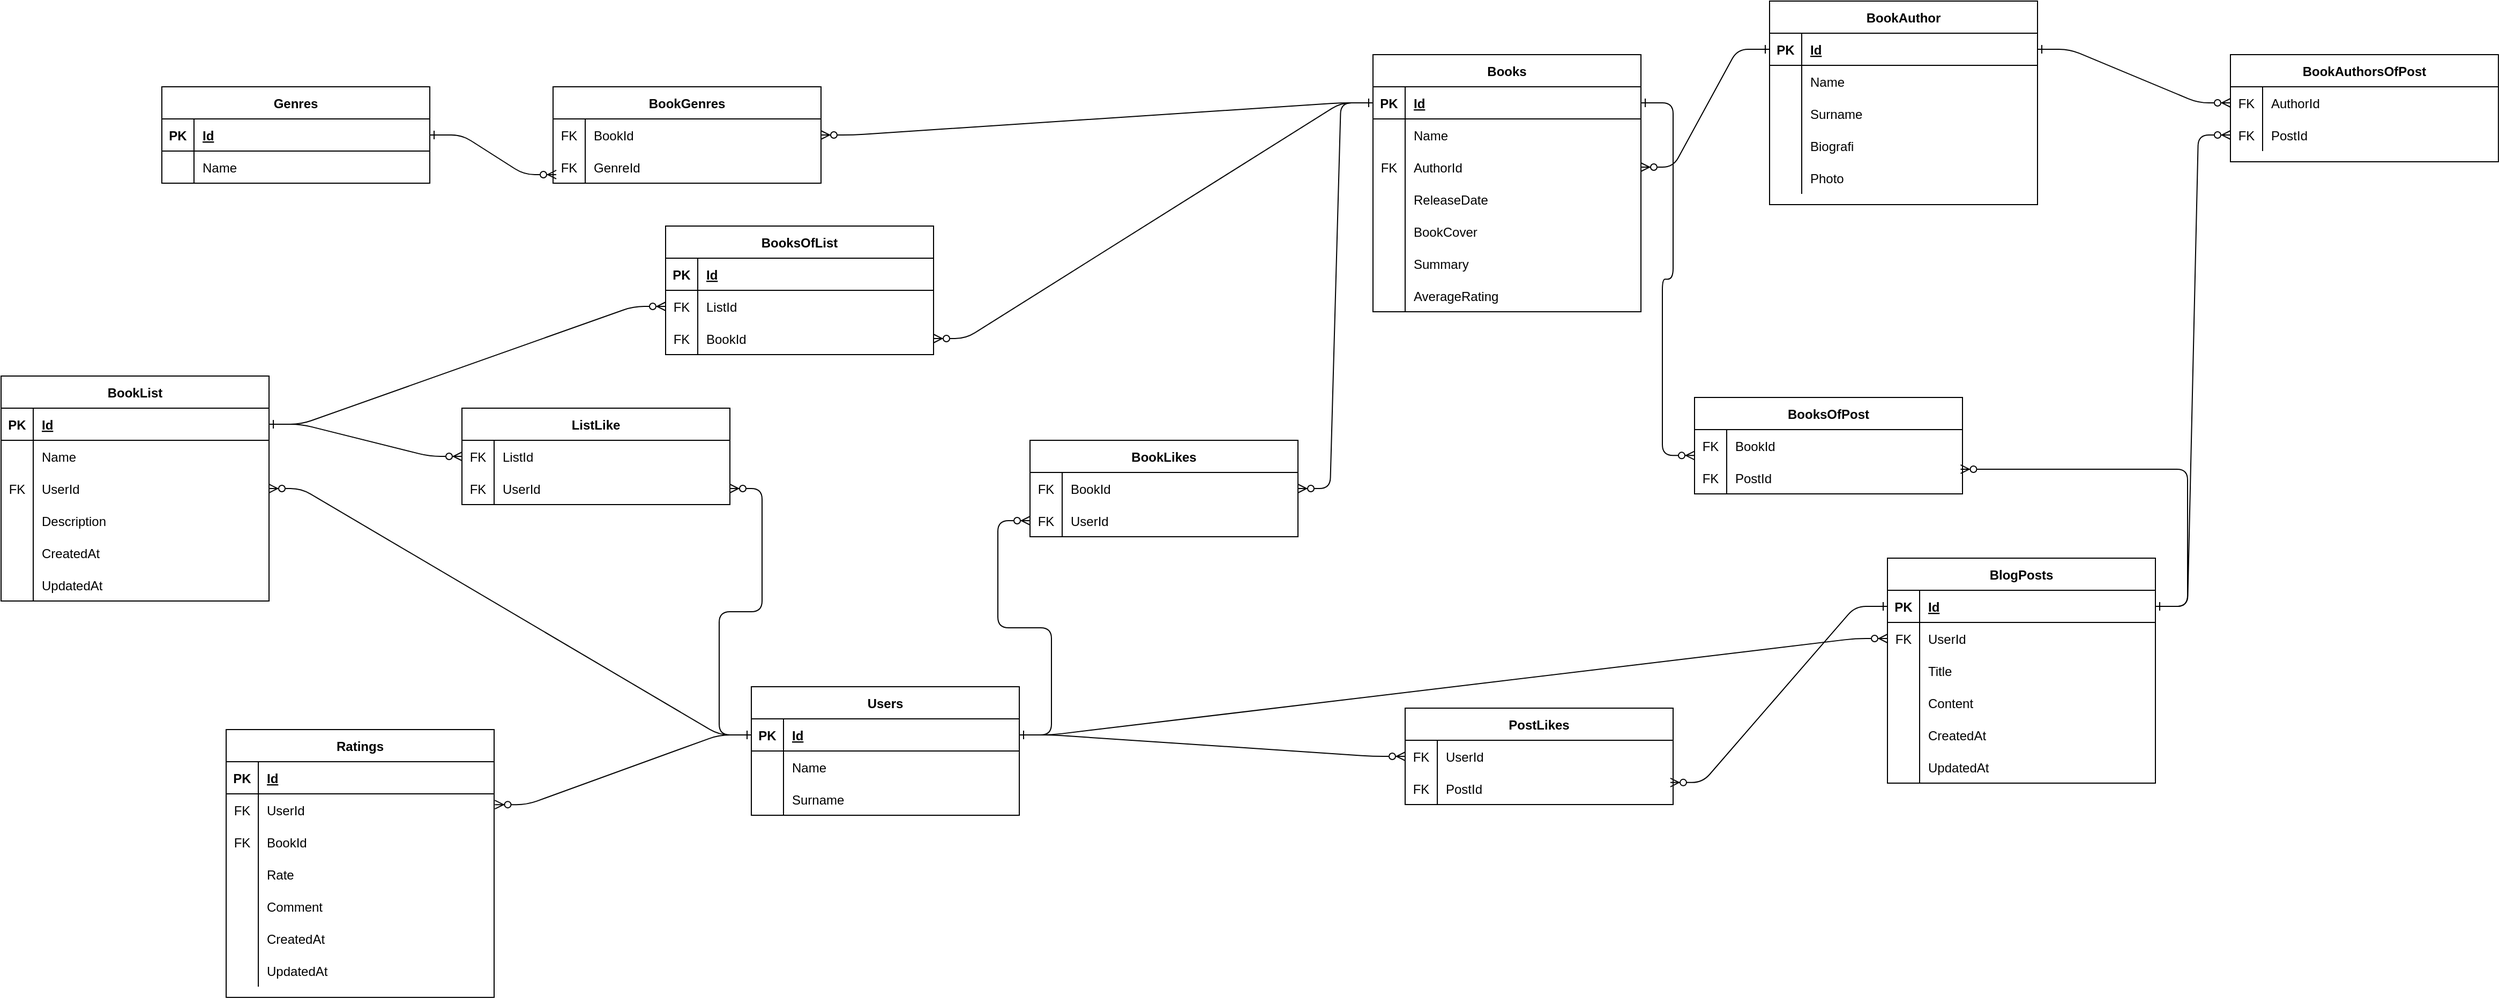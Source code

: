 <mxfile version="26.2.14">
  <diagram id="R2lEEEUBdFMjLlhIrx00" name="Page-1">
    <mxGraphModel dx="3530" dy="753" grid="1" gridSize="10" guides="1" tooltips="1" connect="1" arrows="1" fold="1" page="1" pageScale="1" pageWidth="850" pageHeight="1100" math="0" shadow="0" extFonts="Permanent Marker^https://fonts.googleapis.com/css?family=Permanent+Marker">
      <root>
        <mxCell id="0" />
        <mxCell id="1" parent="0" />
        <mxCell id="C-vyLk0tnHw3VtMMgP7b-2" value="BookAuthor" style="shape=table;startSize=30;container=1;collapsible=1;childLayout=tableLayout;fixedRows=1;rowLines=0;fontStyle=1;align=center;resizeLast=1;" parent="1" vertex="1">
          <mxGeometry x="710" y="40" width="250" height="190" as="geometry" />
        </mxCell>
        <mxCell id="C-vyLk0tnHw3VtMMgP7b-3" value="" style="shape=partialRectangle;collapsible=0;dropTarget=0;pointerEvents=0;fillColor=none;points=[[0,0.5],[1,0.5]];portConstraint=eastwest;top=0;left=0;right=0;bottom=1;" parent="C-vyLk0tnHw3VtMMgP7b-2" vertex="1">
          <mxGeometry y="30" width="250" height="30" as="geometry" />
        </mxCell>
        <mxCell id="C-vyLk0tnHw3VtMMgP7b-4" value="PK" style="shape=partialRectangle;overflow=hidden;connectable=0;fillColor=none;top=0;left=0;bottom=0;right=0;fontStyle=1;" parent="C-vyLk0tnHw3VtMMgP7b-3" vertex="1">
          <mxGeometry width="30" height="30" as="geometry">
            <mxRectangle width="30" height="30" as="alternateBounds" />
          </mxGeometry>
        </mxCell>
        <mxCell id="C-vyLk0tnHw3VtMMgP7b-5" value="Id" style="shape=partialRectangle;overflow=hidden;connectable=0;fillColor=none;top=0;left=0;bottom=0;right=0;align=left;spacingLeft=6;fontStyle=5;" parent="C-vyLk0tnHw3VtMMgP7b-3" vertex="1">
          <mxGeometry x="30" width="220" height="30" as="geometry">
            <mxRectangle width="220" height="30" as="alternateBounds" />
          </mxGeometry>
        </mxCell>
        <mxCell id="C-vyLk0tnHw3VtMMgP7b-6" value="" style="shape=partialRectangle;collapsible=0;dropTarget=0;pointerEvents=0;fillColor=none;points=[[0,0.5],[1,0.5]];portConstraint=eastwest;top=0;left=0;right=0;bottom=0;" parent="C-vyLk0tnHw3VtMMgP7b-2" vertex="1">
          <mxGeometry y="60" width="250" height="30" as="geometry" />
        </mxCell>
        <mxCell id="C-vyLk0tnHw3VtMMgP7b-7" value="" style="shape=partialRectangle;overflow=hidden;connectable=0;fillColor=none;top=0;left=0;bottom=0;right=0;" parent="C-vyLk0tnHw3VtMMgP7b-6" vertex="1">
          <mxGeometry width="30" height="30" as="geometry">
            <mxRectangle width="30" height="30" as="alternateBounds" />
          </mxGeometry>
        </mxCell>
        <mxCell id="C-vyLk0tnHw3VtMMgP7b-8" value="Name" style="shape=partialRectangle;overflow=hidden;connectable=0;fillColor=none;top=0;left=0;bottom=0;right=0;align=left;spacingLeft=6;" parent="C-vyLk0tnHw3VtMMgP7b-6" vertex="1">
          <mxGeometry x="30" width="220" height="30" as="geometry">
            <mxRectangle width="220" height="30" as="alternateBounds" />
          </mxGeometry>
        </mxCell>
        <mxCell id="C-vyLk0tnHw3VtMMgP7b-9" value="" style="shape=partialRectangle;collapsible=0;dropTarget=0;pointerEvents=0;fillColor=none;points=[[0,0.5],[1,0.5]];portConstraint=eastwest;top=0;left=0;right=0;bottom=0;" parent="C-vyLk0tnHw3VtMMgP7b-2" vertex="1">
          <mxGeometry y="90" width="250" height="30" as="geometry" />
        </mxCell>
        <mxCell id="C-vyLk0tnHw3VtMMgP7b-10" value="" style="shape=partialRectangle;overflow=hidden;connectable=0;fillColor=none;top=0;left=0;bottom=0;right=0;" parent="C-vyLk0tnHw3VtMMgP7b-9" vertex="1">
          <mxGeometry width="30" height="30" as="geometry">
            <mxRectangle width="30" height="30" as="alternateBounds" />
          </mxGeometry>
        </mxCell>
        <mxCell id="C-vyLk0tnHw3VtMMgP7b-11" value="Surname" style="shape=partialRectangle;overflow=hidden;connectable=0;fillColor=none;top=0;left=0;bottom=0;right=0;align=left;spacingLeft=6;" parent="C-vyLk0tnHw3VtMMgP7b-9" vertex="1">
          <mxGeometry x="30" width="220" height="30" as="geometry">
            <mxRectangle width="220" height="30" as="alternateBounds" />
          </mxGeometry>
        </mxCell>
        <mxCell id="qlRMzxp2MTF4vmlE7SOc-17" value="" style="shape=partialRectangle;collapsible=0;dropTarget=0;pointerEvents=0;fillColor=none;points=[[0,0.5],[1,0.5]];portConstraint=eastwest;top=0;left=0;right=0;bottom=0;" parent="C-vyLk0tnHw3VtMMgP7b-2" vertex="1">
          <mxGeometry y="120" width="250" height="30" as="geometry" />
        </mxCell>
        <mxCell id="qlRMzxp2MTF4vmlE7SOc-18" value="" style="shape=partialRectangle;overflow=hidden;connectable=0;fillColor=none;top=0;left=0;bottom=0;right=0;" parent="qlRMzxp2MTF4vmlE7SOc-17" vertex="1">
          <mxGeometry width="30" height="30" as="geometry">
            <mxRectangle width="30" height="30" as="alternateBounds" />
          </mxGeometry>
        </mxCell>
        <mxCell id="qlRMzxp2MTF4vmlE7SOc-19" value="Biografi" style="shape=partialRectangle;overflow=hidden;connectable=0;fillColor=none;top=0;left=0;bottom=0;right=0;align=left;spacingLeft=6;" parent="qlRMzxp2MTF4vmlE7SOc-17" vertex="1">
          <mxGeometry x="30" width="220" height="30" as="geometry">
            <mxRectangle width="220" height="30" as="alternateBounds" />
          </mxGeometry>
        </mxCell>
        <mxCell id="qlRMzxp2MTF4vmlE7SOc-20" value="" style="shape=partialRectangle;collapsible=0;dropTarget=0;pointerEvents=0;fillColor=none;points=[[0,0.5],[1,0.5]];portConstraint=eastwest;top=0;left=0;right=0;bottom=0;" parent="C-vyLk0tnHw3VtMMgP7b-2" vertex="1">
          <mxGeometry y="150" width="250" height="30" as="geometry" />
        </mxCell>
        <mxCell id="qlRMzxp2MTF4vmlE7SOc-21" value="" style="shape=partialRectangle;overflow=hidden;connectable=0;fillColor=none;top=0;left=0;bottom=0;right=0;" parent="qlRMzxp2MTF4vmlE7SOc-20" vertex="1">
          <mxGeometry width="30" height="30" as="geometry">
            <mxRectangle width="30" height="30" as="alternateBounds" />
          </mxGeometry>
        </mxCell>
        <mxCell id="qlRMzxp2MTF4vmlE7SOc-22" value="Photo" style="shape=partialRectangle;overflow=hidden;connectable=0;fillColor=none;top=0;left=0;bottom=0;right=0;align=left;spacingLeft=6;" parent="qlRMzxp2MTF4vmlE7SOc-20" vertex="1">
          <mxGeometry x="30" width="220" height="30" as="geometry">
            <mxRectangle width="220" height="30" as="alternateBounds" />
          </mxGeometry>
        </mxCell>
        <mxCell id="C-vyLk0tnHw3VtMMgP7b-23" value="Books" style="shape=table;startSize=30;container=1;collapsible=1;childLayout=tableLayout;fixedRows=1;rowLines=0;fontStyle=1;align=center;resizeLast=1;" parent="1" vertex="1">
          <mxGeometry x="340" y="90" width="250" height="240" as="geometry" />
        </mxCell>
        <mxCell id="C-vyLk0tnHw3VtMMgP7b-24" value="" style="shape=partialRectangle;collapsible=0;dropTarget=0;pointerEvents=0;fillColor=none;points=[[0,0.5],[1,0.5]];portConstraint=eastwest;top=0;left=0;right=0;bottom=1;" parent="C-vyLk0tnHw3VtMMgP7b-23" vertex="1">
          <mxGeometry y="30" width="250" height="30" as="geometry" />
        </mxCell>
        <mxCell id="C-vyLk0tnHw3VtMMgP7b-25" value="PK" style="shape=partialRectangle;overflow=hidden;connectable=0;fillColor=none;top=0;left=0;bottom=0;right=0;fontStyle=1;" parent="C-vyLk0tnHw3VtMMgP7b-24" vertex="1">
          <mxGeometry width="30" height="30" as="geometry">
            <mxRectangle width="30" height="30" as="alternateBounds" />
          </mxGeometry>
        </mxCell>
        <mxCell id="C-vyLk0tnHw3VtMMgP7b-26" value="Id" style="shape=partialRectangle;overflow=hidden;connectable=0;fillColor=none;top=0;left=0;bottom=0;right=0;align=left;spacingLeft=6;fontStyle=5;" parent="C-vyLk0tnHw3VtMMgP7b-24" vertex="1">
          <mxGeometry x="30" width="220" height="30" as="geometry">
            <mxRectangle width="220" height="30" as="alternateBounds" />
          </mxGeometry>
        </mxCell>
        <mxCell id="C-vyLk0tnHw3VtMMgP7b-27" value="" style="shape=partialRectangle;collapsible=0;dropTarget=0;pointerEvents=0;fillColor=none;points=[[0,0.5],[1,0.5]];portConstraint=eastwest;top=0;left=0;right=0;bottom=0;" parent="C-vyLk0tnHw3VtMMgP7b-23" vertex="1">
          <mxGeometry y="60" width="250" height="30" as="geometry" />
        </mxCell>
        <mxCell id="C-vyLk0tnHw3VtMMgP7b-28" value="" style="shape=partialRectangle;overflow=hidden;connectable=0;fillColor=none;top=0;left=0;bottom=0;right=0;" parent="C-vyLk0tnHw3VtMMgP7b-27" vertex="1">
          <mxGeometry width="30" height="30" as="geometry">
            <mxRectangle width="30" height="30" as="alternateBounds" />
          </mxGeometry>
        </mxCell>
        <mxCell id="C-vyLk0tnHw3VtMMgP7b-29" value="Name" style="shape=partialRectangle;overflow=hidden;connectable=0;fillColor=none;top=0;left=0;bottom=0;right=0;align=left;spacingLeft=6;" parent="C-vyLk0tnHw3VtMMgP7b-27" vertex="1">
          <mxGeometry x="30" width="220" height="30" as="geometry">
            <mxRectangle width="220" height="30" as="alternateBounds" />
          </mxGeometry>
        </mxCell>
        <mxCell id="qlRMzxp2MTF4vmlE7SOc-1" value="" style="shape=partialRectangle;collapsible=0;dropTarget=0;pointerEvents=0;fillColor=none;points=[[0,0.5],[1,0.5]];portConstraint=eastwest;top=0;left=0;right=0;bottom=0;" parent="C-vyLk0tnHw3VtMMgP7b-23" vertex="1">
          <mxGeometry y="90" width="250" height="30" as="geometry" />
        </mxCell>
        <mxCell id="qlRMzxp2MTF4vmlE7SOc-2" value="FK" style="shape=partialRectangle;overflow=hidden;connectable=0;fillColor=none;top=0;left=0;bottom=0;right=0;" parent="qlRMzxp2MTF4vmlE7SOc-1" vertex="1">
          <mxGeometry width="30" height="30" as="geometry">
            <mxRectangle width="30" height="30" as="alternateBounds" />
          </mxGeometry>
        </mxCell>
        <mxCell id="qlRMzxp2MTF4vmlE7SOc-3" value="AuthorId" style="shape=partialRectangle;overflow=hidden;connectable=0;fillColor=none;top=0;left=0;bottom=0;right=0;align=left;spacingLeft=6;" parent="qlRMzxp2MTF4vmlE7SOc-1" vertex="1">
          <mxGeometry x="30" width="220" height="30" as="geometry">
            <mxRectangle width="220" height="30" as="alternateBounds" />
          </mxGeometry>
        </mxCell>
        <mxCell id="qlRMzxp2MTF4vmlE7SOc-7" value="" style="shape=partialRectangle;collapsible=0;dropTarget=0;pointerEvents=0;fillColor=none;points=[[0,0.5],[1,0.5]];portConstraint=eastwest;top=0;left=0;right=0;bottom=0;" parent="C-vyLk0tnHw3VtMMgP7b-23" vertex="1">
          <mxGeometry y="120" width="250" height="30" as="geometry" />
        </mxCell>
        <mxCell id="qlRMzxp2MTF4vmlE7SOc-8" value="" style="shape=partialRectangle;overflow=hidden;connectable=0;fillColor=none;top=0;left=0;bottom=0;right=0;" parent="qlRMzxp2MTF4vmlE7SOc-7" vertex="1">
          <mxGeometry width="30" height="30" as="geometry">
            <mxRectangle width="30" height="30" as="alternateBounds" />
          </mxGeometry>
        </mxCell>
        <mxCell id="qlRMzxp2MTF4vmlE7SOc-9" value="ReleaseDate" style="shape=partialRectangle;overflow=hidden;connectable=0;fillColor=none;top=0;left=0;bottom=0;right=0;align=left;spacingLeft=6;" parent="qlRMzxp2MTF4vmlE7SOc-7" vertex="1">
          <mxGeometry x="30" width="220" height="30" as="geometry">
            <mxRectangle width="220" height="30" as="alternateBounds" />
          </mxGeometry>
        </mxCell>
        <mxCell id="qlRMzxp2MTF4vmlE7SOc-10" value="" style="shape=partialRectangle;collapsible=0;dropTarget=0;pointerEvents=0;fillColor=none;points=[[0,0.5],[1,0.5]];portConstraint=eastwest;top=0;left=0;right=0;bottom=0;" parent="C-vyLk0tnHw3VtMMgP7b-23" vertex="1">
          <mxGeometry y="150" width="250" height="30" as="geometry" />
        </mxCell>
        <mxCell id="qlRMzxp2MTF4vmlE7SOc-11" value="" style="shape=partialRectangle;overflow=hidden;connectable=0;fillColor=none;top=0;left=0;bottom=0;right=0;" parent="qlRMzxp2MTF4vmlE7SOc-10" vertex="1">
          <mxGeometry width="30" height="30" as="geometry">
            <mxRectangle width="30" height="30" as="alternateBounds" />
          </mxGeometry>
        </mxCell>
        <mxCell id="qlRMzxp2MTF4vmlE7SOc-12" value="BookCover" style="shape=partialRectangle;overflow=hidden;connectable=0;fillColor=none;top=0;left=0;bottom=0;right=0;align=left;spacingLeft=6;" parent="qlRMzxp2MTF4vmlE7SOc-10" vertex="1">
          <mxGeometry x="30" width="220" height="30" as="geometry">
            <mxRectangle width="220" height="30" as="alternateBounds" />
          </mxGeometry>
        </mxCell>
        <mxCell id="qlRMzxp2MTF4vmlE7SOc-13" value="" style="shape=partialRectangle;collapsible=0;dropTarget=0;pointerEvents=0;fillColor=none;points=[[0,0.5],[1,0.5]];portConstraint=eastwest;top=0;left=0;right=0;bottom=0;" parent="C-vyLk0tnHw3VtMMgP7b-23" vertex="1">
          <mxGeometry y="180" width="250" height="30" as="geometry" />
        </mxCell>
        <mxCell id="qlRMzxp2MTF4vmlE7SOc-14" value="" style="shape=partialRectangle;overflow=hidden;connectable=0;fillColor=none;top=0;left=0;bottom=0;right=0;" parent="qlRMzxp2MTF4vmlE7SOc-13" vertex="1">
          <mxGeometry width="30" height="30" as="geometry">
            <mxRectangle width="30" height="30" as="alternateBounds" />
          </mxGeometry>
        </mxCell>
        <mxCell id="qlRMzxp2MTF4vmlE7SOc-15" value="Summary" style="shape=partialRectangle;overflow=hidden;connectable=0;fillColor=none;top=0;left=0;bottom=0;right=0;align=left;spacingLeft=6;" parent="qlRMzxp2MTF4vmlE7SOc-13" vertex="1">
          <mxGeometry x="30" width="220" height="30" as="geometry">
            <mxRectangle width="220" height="30" as="alternateBounds" />
          </mxGeometry>
        </mxCell>
        <mxCell id="qlRMzxp2MTF4vmlE7SOc-148" value="" style="shape=partialRectangle;collapsible=0;dropTarget=0;pointerEvents=0;fillColor=none;points=[[0,0.5],[1,0.5]];portConstraint=eastwest;top=0;left=0;right=0;bottom=0;" parent="C-vyLk0tnHw3VtMMgP7b-23" vertex="1">
          <mxGeometry y="210" width="250" height="30" as="geometry" />
        </mxCell>
        <mxCell id="qlRMzxp2MTF4vmlE7SOc-149" value="" style="shape=partialRectangle;overflow=hidden;connectable=0;fillColor=none;top=0;left=0;bottom=0;right=0;" parent="qlRMzxp2MTF4vmlE7SOc-148" vertex="1">
          <mxGeometry width="30" height="30" as="geometry">
            <mxRectangle width="30" height="30" as="alternateBounds" />
          </mxGeometry>
        </mxCell>
        <mxCell id="qlRMzxp2MTF4vmlE7SOc-150" value="AverageRating" style="shape=partialRectangle;overflow=hidden;connectable=0;fillColor=none;top=0;left=0;bottom=0;right=0;align=left;spacingLeft=6;" parent="qlRMzxp2MTF4vmlE7SOc-148" vertex="1">
          <mxGeometry x="30" width="220" height="30" as="geometry">
            <mxRectangle width="220" height="30" as="alternateBounds" />
          </mxGeometry>
        </mxCell>
        <mxCell id="qlRMzxp2MTF4vmlE7SOc-16" value="" style="edgeStyle=entityRelationEdgeStyle;endArrow=ERzeroToMany;startArrow=ERone;endFill=1;startFill=0;exitX=0;exitY=0.5;exitDx=0;exitDy=0;entryX=1;entryY=0.5;entryDx=0;entryDy=0;" parent="1" source="C-vyLk0tnHw3VtMMgP7b-3" target="qlRMzxp2MTF4vmlE7SOc-1" edge="1">
          <mxGeometry width="100" height="100" relative="1" as="geometry">
            <mxPoint x="570" y="90" as="sourcePoint" />
            <mxPoint x="410" y="180" as="targetPoint" />
            <Array as="points">
              <mxPoint x="430" y="225" />
              <mxPoint x="510" y="150" />
              <mxPoint x="550" y="255" />
              <mxPoint x="470" y="205" />
            </Array>
          </mxGeometry>
        </mxCell>
        <mxCell id="qlRMzxp2MTF4vmlE7SOc-23" value="Genres" style="shape=table;startSize=30;container=1;collapsible=1;childLayout=tableLayout;fixedRows=1;rowLines=0;fontStyle=1;align=center;resizeLast=1;" parent="1" vertex="1">
          <mxGeometry x="-790" y="120" width="250" height="90" as="geometry" />
        </mxCell>
        <mxCell id="qlRMzxp2MTF4vmlE7SOc-24" value="" style="shape=partialRectangle;collapsible=0;dropTarget=0;pointerEvents=0;fillColor=none;points=[[0,0.5],[1,0.5]];portConstraint=eastwest;top=0;left=0;right=0;bottom=1;" parent="qlRMzxp2MTF4vmlE7SOc-23" vertex="1">
          <mxGeometry y="30" width="250" height="30" as="geometry" />
        </mxCell>
        <mxCell id="qlRMzxp2MTF4vmlE7SOc-25" value="PK" style="shape=partialRectangle;overflow=hidden;connectable=0;fillColor=none;top=0;left=0;bottom=0;right=0;fontStyle=1;" parent="qlRMzxp2MTF4vmlE7SOc-24" vertex="1">
          <mxGeometry width="30" height="30" as="geometry">
            <mxRectangle width="30" height="30" as="alternateBounds" />
          </mxGeometry>
        </mxCell>
        <mxCell id="qlRMzxp2MTF4vmlE7SOc-26" value="Id" style="shape=partialRectangle;overflow=hidden;connectable=0;fillColor=none;top=0;left=0;bottom=0;right=0;align=left;spacingLeft=6;fontStyle=5;" parent="qlRMzxp2MTF4vmlE7SOc-24" vertex="1">
          <mxGeometry x="30" width="220" height="30" as="geometry">
            <mxRectangle width="220" height="30" as="alternateBounds" />
          </mxGeometry>
        </mxCell>
        <mxCell id="qlRMzxp2MTF4vmlE7SOc-27" value="" style="shape=partialRectangle;collapsible=0;dropTarget=0;pointerEvents=0;fillColor=none;points=[[0,0.5],[1,0.5]];portConstraint=eastwest;top=0;left=0;right=0;bottom=0;" parent="qlRMzxp2MTF4vmlE7SOc-23" vertex="1">
          <mxGeometry y="60" width="250" height="30" as="geometry" />
        </mxCell>
        <mxCell id="qlRMzxp2MTF4vmlE7SOc-28" value="" style="shape=partialRectangle;overflow=hidden;connectable=0;fillColor=none;top=0;left=0;bottom=0;right=0;" parent="qlRMzxp2MTF4vmlE7SOc-27" vertex="1">
          <mxGeometry width="30" height="30" as="geometry">
            <mxRectangle width="30" height="30" as="alternateBounds" />
          </mxGeometry>
        </mxCell>
        <mxCell id="qlRMzxp2MTF4vmlE7SOc-29" value="Name" style="shape=partialRectangle;overflow=hidden;connectable=0;fillColor=none;top=0;left=0;bottom=0;right=0;align=left;spacingLeft=6;" parent="qlRMzxp2MTF4vmlE7SOc-27" vertex="1">
          <mxGeometry x="30" width="220" height="30" as="geometry">
            <mxRectangle width="220" height="30" as="alternateBounds" />
          </mxGeometry>
        </mxCell>
        <mxCell id="qlRMzxp2MTF4vmlE7SOc-42" value="BookGenres" style="shape=table;startSize=30;container=1;collapsible=1;childLayout=tableLayout;fixedRows=1;rowLines=0;fontStyle=1;align=center;resizeLast=1;" parent="1" vertex="1">
          <mxGeometry x="-425" y="120" width="250" height="90" as="geometry" />
        </mxCell>
        <mxCell id="qlRMzxp2MTF4vmlE7SOc-46" value="" style="shape=partialRectangle;collapsible=0;dropTarget=0;pointerEvents=0;fillColor=none;points=[[0,0.5],[1,0.5]];portConstraint=eastwest;top=0;left=0;right=0;bottom=0;" parent="qlRMzxp2MTF4vmlE7SOc-42" vertex="1">
          <mxGeometry y="30" width="250" height="30" as="geometry" />
        </mxCell>
        <mxCell id="qlRMzxp2MTF4vmlE7SOc-47" value="FK" style="shape=partialRectangle;overflow=hidden;connectable=0;fillColor=none;top=0;left=0;bottom=0;right=0;" parent="qlRMzxp2MTF4vmlE7SOc-46" vertex="1">
          <mxGeometry width="30" height="30" as="geometry">
            <mxRectangle width="30" height="30" as="alternateBounds" />
          </mxGeometry>
        </mxCell>
        <mxCell id="qlRMzxp2MTF4vmlE7SOc-48" value="BookId" style="shape=partialRectangle;overflow=hidden;connectable=0;fillColor=none;top=0;left=0;bottom=0;right=0;align=left;spacingLeft=6;" parent="qlRMzxp2MTF4vmlE7SOc-46" vertex="1">
          <mxGeometry x="30" width="220" height="30" as="geometry">
            <mxRectangle width="220" height="30" as="alternateBounds" />
          </mxGeometry>
        </mxCell>
        <mxCell id="qlRMzxp2MTF4vmlE7SOc-49" value="" style="shape=partialRectangle;collapsible=0;dropTarget=0;pointerEvents=0;fillColor=none;points=[[0,0.5],[1,0.5]];portConstraint=eastwest;top=0;left=0;right=0;bottom=0;" parent="qlRMzxp2MTF4vmlE7SOc-42" vertex="1">
          <mxGeometry y="60" width="250" height="30" as="geometry" />
        </mxCell>
        <mxCell id="qlRMzxp2MTF4vmlE7SOc-50" value="FK" style="shape=partialRectangle;overflow=hidden;connectable=0;fillColor=none;top=0;left=0;bottom=0;right=0;" parent="qlRMzxp2MTF4vmlE7SOc-49" vertex="1">
          <mxGeometry width="30" height="30" as="geometry">
            <mxRectangle width="30" height="30" as="alternateBounds" />
          </mxGeometry>
        </mxCell>
        <mxCell id="qlRMzxp2MTF4vmlE7SOc-51" value="GenreId" style="shape=partialRectangle;overflow=hidden;connectable=0;fillColor=none;top=0;left=0;bottom=0;right=0;align=left;spacingLeft=6;" parent="qlRMzxp2MTF4vmlE7SOc-49" vertex="1">
          <mxGeometry x="30" width="220" height="30" as="geometry">
            <mxRectangle width="220" height="30" as="alternateBounds" />
          </mxGeometry>
        </mxCell>
        <mxCell id="qlRMzxp2MTF4vmlE7SOc-52" value="" style="edgeStyle=entityRelationEdgeStyle;endArrow=ERzeroToMany;startArrow=ERone;endFill=1;startFill=0;exitX=0;exitY=0.5;exitDx=0;exitDy=0;entryX=1;entryY=0.5;entryDx=0;entryDy=0;" parent="1" source="C-vyLk0tnHw3VtMMgP7b-24" target="qlRMzxp2MTF4vmlE7SOc-46" edge="1">
          <mxGeometry width="100" height="100" relative="1" as="geometry">
            <mxPoint x="80" y="160" as="sourcePoint" />
            <mxPoint x="60" y="465" as="targetPoint" />
            <Array as="points">
              <mxPoint x="70" y="190" />
              <mxPoint x="-160" y="185" />
              <mxPoint x="90" y="250" />
              <mxPoint x="-180" y="145" />
              <mxPoint x="-80" y="110" />
              <mxPoint x="-40" y="215" />
              <mxPoint x="-120" y="165" />
            </Array>
          </mxGeometry>
        </mxCell>
        <mxCell id="qlRMzxp2MTF4vmlE7SOc-53" value="" style="edgeStyle=entityRelationEdgeStyle;endArrow=ERzeroToMany;startArrow=ERone;endFill=1;startFill=0;entryX=0.012;entryY=0.733;entryDx=0;entryDy=0;entryPerimeter=0;exitX=1;exitY=0.5;exitDx=0;exitDy=0;" parent="1" source="qlRMzxp2MTF4vmlE7SOc-24" target="qlRMzxp2MTF4vmlE7SOc-49" edge="1">
          <mxGeometry width="100" height="100" relative="1" as="geometry">
            <mxPoint x="-270" y="190" as="sourcePoint" />
            <mxPoint x="10" y="175" as="targetPoint" />
            <Array as="points">
              <mxPoint x="80" y="200" />
              <mxPoint x="-290" y="210" />
              <mxPoint x="-300" y="180" />
              <mxPoint x="-150" y="195" />
              <mxPoint x="-280" y="160" />
              <mxPoint x="100" y="260" />
              <mxPoint x="-170" y="155" />
              <mxPoint x="-70" y="120" />
              <mxPoint x="-30" y="225" />
              <mxPoint x="-110" y="175" />
            </Array>
          </mxGeometry>
        </mxCell>
        <mxCell id="qlRMzxp2MTF4vmlE7SOc-54" value="BookList" style="shape=table;startSize=30;container=1;collapsible=1;childLayout=tableLayout;fixedRows=1;rowLines=0;fontStyle=1;align=center;resizeLast=1;" parent="1" vertex="1">
          <mxGeometry x="-940" y="390" width="250" height="210" as="geometry" />
        </mxCell>
        <mxCell id="qlRMzxp2MTF4vmlE7SOc-55" value="" style="shape=partialRectangle;collapsible=0;dropTarget=0;pointerEvents=0;fillColor=none;points=[[0,0.5],[1,0.5]];portConstraint=eastwest;top=0;left=0;right=0;bottom=1;" parent="qlRMzxp2MTF4vmlE7SOc-54" vertex="1">
          <mxGeometry y="30" width="250" height="30" as="geometry" />
        </mxCell>
        <mxCell id="qlRMzxp2MTF4vmlE7SOc-56" value="PK" style="shape=partialRectangle;overflow=hidden;connectable=0;fillColor=none;top=0;left=0;bottom=0;right=0;fontStyle=1;" parent="qlRMzxp2MTF4vmlE7SOc-55" vertex="1">
          <mxGeometry width="30" height="30" as="geometry">
            <mxRectangle width="30" height="30" as="alternateBounds" />
          </mxGeometry>
        </mxCell>
        <mxCell id="qlRMzxp2MTF4vmlE7SOc-57" value="Id" style="shape=partialRectangle;overflow=hidden;connectable=0;fillColor=none;top=0;left=0;bottom=0;right=0;align=left;spacingLeft=6;fontStyle=5;" parent="qlRMzxp2MTF4vmlE7SOc-55" vertex="1">
          <mxGeometry x="30" width="220" height="30" as="geometry">
            <mxRectangle width="220" height="30" as="alternateBounds" />
          </mxGeometry>
        </mxCell>
        <mxCell id="qlRMzxp2MTF4vmlE7SOc-58" value="" style="shape=partialRectangle;collapsible=0;dropTarget=0;pointerEvents=0;fillColor=none;points=[[0,0.5],[1,0.5]];portConstraint=eastwest;top=0;left=0;right=0;bottom=0;" parent="qlRMzxp2MTF4vmlE7SOc-54" vertex="1">
          <mxGeometry y="60" width="250" height="30" as="geometry" />
        </mxCell>
        <mxCell id="qlRMzxp2MTF4vmlE7SOc-59" value="" style="shape=partialRectangle;overflow=hidden;connectable=0;fillColor=none;top=0;left=0;bottom=0;right=0;" parent="qlRMzxp2MTF4vmlE7SOc-58" vertex="1">
          <mxGeometry width="30" height="30" as="geometry">
            <mxRectangle width="30" height="30" as="alternateBounds" />
          </mxGeometry>
        </mxCell>
        <mxCell id="qlRMzxp2MTF4vmlE7SOc-60" value="Name" style="shape=partialRectangle;overflow=hidden;connectable=0;fillColor=none;top=0;left=0;bottom=0;right=0;align=left;spacingLeft=6;" parent="qlRMzxp2MTF4vmlE7SOc-58" vertex="1">
          <mxGeometry x="30" width="220" height="30" as="geometry">
            <mxRectangle width="220" height="30" as="alternateBounds" />
          </mxGeometry>
        </mxCell>
        <mxCell id="qlRMzxp2MTF4vmlE7SOc-61" value="" style="shape=partialRectangle;collapsible=0;dropTarget=0;pointerEvents=0;fillColor=none;points=[[0,0.5],[1,0.5]];portConstraint=eastwest;top=0;left=0;right=0;bottom=0;" parent="qlRMzxp2MTF4vmlE7SOc-54" vertex="1">
          <mxGeometry y="90" width="250" height="30" as="geometry" />
        </mxCell>
        <mxCell id="qlRMzxp2MTF4vmlE7SOc-62" value="FK" style="shape=partialRectangle;overflow=hidden;connectable=0;fillColor=none;top=0;left=0;bottom=0;right=0;" parent="qlRMzxp2MTF4vmlE7SOc-61" vertex="1">
          <mxGeometry width="30" height="30" as="geometry">
            <mxRectangle width="30" height="30" as="alternateBounds" />
          </mxGeometry>
        </mxCell>
        <mxCell id="qlRMzxp2MTF4vmlE7SOc-63" value="UserId" style="shape=partialRectangle;overflow=hidden;connectable=0;fillColor=none;top=0;left=0;bottom=0;right=0;align=left;spacingLeft=6;" parent="qlRMzxp2MTF4vmlE7SOc-61" vertex="1">
          <mxGeometry x="30" width="220" height="30" as="geometry">
            <mxRectangle width="220" height="30" as="alternateBounds" />
          </mxGeometry>
        </mxCell>
        <mxCell id="qlRMzxp2MTF4vmlE7SOc-73" value="" style="shape=partialRectangle;collapsible=0;dropTarget=0;pointerEvents=0;fillColor=none;points=[[0,0.5],[1,0.5]];portConstraint=eastwest;top=0;left=0;right=0;bottom=0;" parent="qlRMzxp2MTF4vmlE7SOc-54" vertex="1">
          <mxGeometry y="120" width="250" height="30" as="geometry" />
        </mxCell>
        <mxCell id="qlRMzxp2MTF4vmlE7SOc-74" value="" style="shape=partialRectangle;overflow=hidden;connectable=0;fillColor=none;top=0;left=0;bottom=0;right=0;" parent="qlRMzxp2MTF4vmlE7SOc-73" vertex="1">
          <mxGeometry width="30" height="30" as="geometry">
            <mxRectangle width="30" height="30" as="alternateBounds" />
          </mxGeometry>
        </mxCell>
        <mxCell id="qlRMzxp2MTF4vmlE7SOc-75" value="Description" style="shape=partialRectangle;overflow=hidden;connectable=0;fillColor=none;top=0;left=0;bottom=0;right=0;align=left;spacingLeft=6;" parent="qlRMzxp2MTF4vmlE7SOc-73" vertex="1">
          <mxGeometry x="30" width="220" height="30" as="geometry">
            <mxRectangle width="220" height="30" as="alternateBounds" />
          </mxGeometry>
        </mxCell>
        <mxCell id="sB5CFG6PbMp_rhh24SGd-13" value="" style="shape=partialRectangle;collapsible=0;dropTarget=0;pointerEvents=0;fillColor=none;points=[[0,0.5],[1,0.5]];portConstraint=eastwest;top=0;left=0;right=0;bottom=0;" parent="qlRMzxp2MTF4vmlE7SOc-54" vertex="1">
          <mxGeometry y="150" width="250" height="30" as="geometry" />
        </mxCell>
        <mxCell id="sB5CFG6PbMp_rhh24SGd-14" value="" style="shape=partialRectangle;overflow=hidden;connectable=0;fillColor=none;top=0;left=0;bottom=0;right=0;" parent="sB5CFG6PbMp_rhh24SGd-13" vertex="1">
          <mxGeometry width="30" height="30" as="geometry">
            <mxRectangle width="30" height="30" as="alternateBounds" />
          </mxGeometry>
        </mxCell>
        <mxCell id="sB5CFG6PbMp_rhh24SGd-15" value="CreatedAt" style="shape=partialRectangle;overflow=hidden;connectable=0;fillColor=none;top=0;left=0;bottom=0;right=0;align=left;spacingLeft=6;" parent="sB5CFG6PbMp_rhh24SGd-13" vertex="1">
          <mxGeometry x="30" width="220" height="30" as="geometry">
            <mxRectangle width="220" height="30" as="alternateBounds" />
          </mxGeometry>
        </mxCell>
        <mxCell id="sB5CFG6PbMp_rhh24SGd-16" value="" style="shape=partialRectangle;collapsible=0;dropTarget=0;pointerEvents=0;fillColor=none;points=[[0,0.5],[1,0.5]];portConstraint=eastwest;top=0;left=0;right=0;bottom=0;" parent="qlRMzxp2MTF4vmlE7SOc-54" vertex="1">
          <mxGeometry y="180" width="250" height="30" as="geometry" />
        </mxCell>
        <mxCell id="sB5CFG6PbMp_rhh24SGd-17" value="" style="shape=partialRectangle;overflow=hidden;connectable=0;fillColor=none;top=0;left=0;bottom=0;right=0;" parent="sB5CFG6PbMp_rhh24SGd-16" vertex="1">
          <mxGeometry width="30" height="30" as="geometry">
            <mxRectangle width="30" height="30" as="alternateBounds" />
          </mxGeometry>
        </mxCell>
        <mxCell id="sB5CFG6PbMp_rhh24SGd-18" value="UpdatedAt" style="shape=partialRectangle;overflow=hidden;connectable=0;fillColor=none;top=0;left=0;bottom=0;right=0;align=left;spacingLeft=6;" parent="sB5CFG6PbMp_rhh24SGd-16" vertex="1">
          <mxGeometry x="30" width="220" height="30" as="geometry">
            <mxRectangle width="220" height="30" as="alternateBounds" />
          </mxGeometry>
        </mxCell>
        <mxCell id="qlRMzxp2MTF4vmlE7SOc-76" value="BooksOfList" style="shape=table;startSize=30;container=1;collapsible=1;childLayout=tableLayout;fixedRows=1;rowLines=0;fontStyle=1;align=center;resizeLast=1;" parent="1" vertex="1">
          <mxGeometry x="-320" y="250" width="250" height="120" as="geometry" />
        </mxCell>
        <mxCell id="qlRMzxp2MTF4vmlE7SOc-77" value="" style="shape=partialRectangle;collapsible=0;dropTarget=0;pointerEvents=0;fillColor=none;points=[[0,0.5],[1,0.5]];portConstraint=eastwest;top=0;left=0;right=0;bottom=1;" parent="qlRMzxp2MTF4vmlE7SOc-76" vertex="1">
          <mxGeometry y="30" width="250" height="30" as="geometry" />
        </mxCell>
        <mxCell id="qlRMzxp2MTF4vmlE7SOc-78" value="PK" style="shape=partialRectangle;overflow=hidden;connectable=0;fillColor=none;top=0;left=0;bottom=0;right=0;fontStyle=1;" parent="qlRMzxp2MTF4vmlE7SOc-77" vertex="1">
          <mxGeometry width="30" height="30" as="geometry">
            <mxRectangle width="30" height="30" as="alternateBounds" />
          </mxGeometry>
        </mxCell>
        <mxCell id="qlRMzxp2MTF4vmlE7SOc-79" value="Id" style="shape=partialRectangle;overflow=hidden;connectable=0;fillColor=none;top=0;left=0;bottom=0;right=0;align=left;spacingLeft=6;fontStyle=5;" parent="qlRMzxp2MTF4vmlE7SOc-77" vertex="1">
          <mxGeometry x="30" width="220" height="30" as="geometry">
            <mxRectangle width="220" height="30" as="alternateBounds" />
          </mxGeometry>
        </mxCell>
        <mxCell id="qlRMzxp2MTF4vmlE7SOc-80" value="" style="shape=partialRectangle;collapsible=0;dropTarget=0;pointerEvents=0;fillColor=none;points=[[0,0.5],[1,0.5]];portConstraint=eastwest;top=0;left=0;right=0;bottom=0;" parent="qlRMzxp2MTF4vmlE7SOc-76" vertex="1">
          <mxGeometry y="60" width="250" height="30" as="geometry" />
        </mxCell>
        <mxCell id="qlRMzxp2MTF4vmlE7SOc-81" value="FK" style="shape=partialRectangle;overflow=hidden;connectable=0;fillColor=none;top=0;left=0;bottom=0;right=0;" parent="qlRMzxp2MTF4vmlE7SOc-80" vertex="1">
          <mxGeometry width="30" height="30" as="geometry">
            <mxRectangle width="30" height="30" as="alternateBounds" />
          </mxGeometry>
        </mxCell>
        <mxCell id="qlRMzxp2MTF4vmlE7SOc-82" value="ListId" style="shape=partialRectangle;overflow=hidden;connectable=0;fillColor=none;top=0;left=0;bottom=0;right=0;align=left;spacingLeft=6;" parent="qlRMzxp2MTF4vmlE7SOc-80" vertex="1">
          <mxGeometry x="30" width="220" height="30" as="geometry">
            <mxRectangle width="220" height="30" as="alternateBounds" />
          </mxGeometry>
        </mxCell>
        <mxCell id="qlRMzxp2MTF4vmlE7SOc-83" value="" style="shape=partialRectangle;collapsible=0;dropTarget=0;pointerEvents=0;fillColor=none;points=[[0,0.5],[1,0.5]];portConstraint=eastwest;top=0;left=0;right=0;bottom=0;" parent="qlRMzxp2MTF4vmlE7SOc-76" vertex="1">
          <mxGeometry y="90" width="250" height="30" as="geometry" />
        </mxCell>
        <mxCell id="qlRMzxp2MTF4vmlE7SOc-84" value="FK" style="shape=partialRectangle;overflow=hidden;connectable=0;fillColor=none;top=0;left=0;bottom=0;right=0;" parent="qlRMzxp2MTF4vmlE7SOc-83" vertex="1">
          <mxGeometry width="30" height="30" as="geometry">
            <mxRectangle width="30" height="30" as="alternateBounds" />
          </mxGeometry>
        </mxCell>
        <mxCell id="qlRMzxp2MTF4vmlE7SOc-85" value="BookId" style="shape=partialRectangle;overflow=hidden;connectable=0;fillColor=none;top=0;left=0;bottom=0;right=0;align=left;spacingLeft=6;" parent="qlRMzxp2MTF4vmlE7SOc-83" vertex="1">
          <mxGeometry x="30" width="220" height="30" as="geometry">
            <mxRectangle width="220" height="30" as="alternateBounds" />
          </mxGeometry>
        </mxCell>
        <mxCell id="qlRMzxp2MTF4vmlE7SOc-92" value="" style="edgeStyle=entityRelationEdgeStyle;endArrow=ERzeroToMany;startArrow=ERone;endFill=1;startFill=0;exitX=1;exitY=0.5;exitDx=0;exitDy=0;" parent="1" source="qlRMzxp2MTF4vmlE7SOc-55" target="qlRMzxp2MTF4vmlE7SOc-80" edge="1">
          <mxGeometry width="100" height="100" relative="1" as="geometry">
            <mxPoint x="-350" y="175" as="sourcePoint" />
            <mxPoint x="-237" y="212" as="targetPoint" />
            <Array as="points">
              <mxPoint x="-300" y="230" />
              <mxPoint x="90" y="210" />
              <mxPoint x="-237" y="280" />
              <mxPoint x="-240" y="240" />
              <mxPoint x="-280" y="220" />
              <mxPoint x="-290" y="190" />
              <mxPoint x="-140" y="205" />
              <mxPoint x="-270" y="170" />
              <mxPoint x="110" y="270" />
              <mxPoint x="-160" y="165" />
              <mxPoint x="-60" y="130" />
              <mxPoint x="-20" y="235" />
              <mxPoint x="-100" y="185" />
            </Array>
          </mxGeometry>
        </mxCell>
        <mxCell id="qlRMzxp2MTF4vmlE7SOc-93" value="" style="edgeStyle=entityRelationEdgeStyle;endArrow=ERzeroToMany;startArrow=ERone;endFill=1;startFill=0;exitX=0;exitY=0.5;exitDx=0;exitDy=0;entryX=1;entryY=0.5;entryDx=0;entryDy=0;" parent="1" source="C-vyLk0tnHw3VtMMgP7b-24" target="qlRMzxp2MTF4vmlE7SOc-83" edge="1">
          <mxGeometry width="100" height="100" relative="1" as="geometry">
            <mxPoint x="130" y="175" as="sourcePoint" />
            <mxPoint x="10" y="175" as="targetPoint" />
            <Array as="points">
              <mxPoint x="80" y="200" />
              <mxPoint x="130" y="160" />
              <mxPoint x="-150" y="195" />
              <mxPoint x="100" y="260" />
              <mxPoint x="-170" y="155" />
              <mxPoint x="-70" y="120" />
              <mxPoint x="-30" y="225" />
              <mxPoint x="-110" y="175" />
            </Array>
          </mxGeometry>
        </mxCell>
        <mxCell id="qlRMzxp2MTF4vmlE7SOc-95" value="BlogPosts" style="shape=table;startSize=30;container=1;collapsible=1;childLayout=tableLayout;fixedRows=1;rowLines=0;fontStyle=1;align=center;resizeLast=1;" parent="1" vertex="1">
          <mxGeometry x="820" y="560" width="250" height="210" as="geometry">
            <mxRectangle x="780" y="365" width="70" height="30" as="alternateBounds" />
          </mxGeometry>
        </mxCell>
        <mxCell id="qlRMzxp2MTF4vmlE7SOc-96" value="" style="shape=partialRectangle;collapsible=0;dropTarget=0;pointerEvents=0;fillColor=none;points=[[0,0.5],[1,0.5]];portConstraint=eastwest;top=0;left=0;right=0;bottom=1;" parent="qlRMzxp2MTF4vmlE7SOc-95" vertex="1">
          <mxGeometry y="30" width="250" height="30" as="geometry" />
        </mxCell>
        <mxCell id="qlRMzxp2MTF4vmlE7SOc-97" value="PK" style="shape=partialRectangle;overflow=hidden;connectable=0;fillColor=none;top=0;left=0;bottom=0;right=0;fontStyle=1;" parent="qlRMzxp2MTF4vmlE7SOc-96" vertex="1">
          <mxGeometry width="30" height="30" as="geometry">
            <mxRectangle width="30" height="30" as="alternateBounds" />
          </mxGeometry>
        </mxCell>
        <mxCell id="qlRMzxp2MTF4vmlE7SOc-98" value="Id" style="shape=partialRectangle;overflow=hidden;connectable=0;fillColor=none;top=0;left=0;bottom=0;right=0;align=left;spacingLeft=6;fontStyle=5;" parent="qlRMzxp2MTF4vmlE7SOc-96" vertex="1">
          <mxGeometry x="30" width="220" height="30" as="geometry">
            <mxRectangle width="220" height="30" as="alternateBounds" />
          </mxGeometry>
        </mxCell>
        <mxCell id="qlRMzxp2MTF4vmlE7SOc-99" value="" style="shape=partialRectangle;collapsible=0;dropTarget=0;pointerEvents=0;fillColor=none;points=[[0,0.5],[1,0.5]];portConstraint=eastwest;top=0;left=0;right=0;bottom=0;" parent="qlRMzxp2MTF4vmlE7SOc-95" vertex="1">
          <mxGeometry y="60" width="250" height="30" as="geometry" />
        </mxCell>
        <mxCell id="qlRMzxp2MTF4vmlE7SOc-100" value="FK" style="shape=partialRectangle;overflow=hidden;connectable=0;fillColor=none;top=0;left=0;bottom=0;right=0;" parent="qlRMzxp2MTF4vmlE7SOc-99" vertex="1">
          <mxGeometry width="30" height="30" as="geometry">
            <mxRectangle width="30" height="30" as="alternateBounds" />
          </mxGeometry>
        </mxCell>
        <mxCell id="qlRMzxp2MTF4vmlE7SOc-101" value="UserId" style="shape=partialRectangle;overflow=hidden;connectable=0;fillColor=none;top=0;left=0;bottom=0;right=0;align=left;spacingLeft=6;" parent="qlRMzxp2MTF4vmlE7SOc-99" vertex="1">
          <mxGeometry x="30" width="220" height="30" as="geometry">
            <mxRectangle width="220" height="30" as="alternateBounds" />
          </mxGeometry>
        </mxCell>
        <mxCell id="qlRMzxp2MTF4vmlE7SOc-105" value="" style="shape=partialRectangle;collapsible=0;dropTarget=0;pointerEvents=0;fillColor=none;points=[[0,0.5],[1,0.5]];portConstraint=eastwest;top=0;left=0;right=0;bottom=0;" parent="qlRMzxp2MTF4vmlE7SOc-95" vertex="1">
          <mxGeometry y="90" width="250" height="30" as="geometry" />
        </mxCell>
        <mxCell id="qlRMzxp2MTF4vmlE7SOc-106" value="" style="shape=partialRectangle;overflow=hidden;connectable=0;fillColor=none;top=0;left=0;bottom=0;right=0;" parent="qlRMzxp2MTF4vmlE7SOc-105" vertex="1">
          <mxGeometry width="30" height="30" as="geometry">
            <mxRectangle width="30" height="30" as="alternateBounds" />
          </mxGeometry>
        </mxCell>
        <mxCell id="qlRMzxp2MTF4vmlE7SOc-107" value="Title" style="shape=partialRectangle;overflow=hidden;connectable=0;fillColor=none;top=0;left=0;bottom=0;right=0;align=left;spacingLeft=6;" parent="qlRMzxp2MTF4vmlE7SOc-105" vertex="1">
          <mxGeometry x="30" width="220" height="30" as="geometry">
            <mxRectangle width="220" height="30" as="alternateBounds" />
          </mxGeometry>
        </mxCell>
        <mxCell id="qlRMzxp2MTF4vmlE7SOc-108" value="" style="shape=partialRectangle;collapsible=0;dropTarget=0;pointerEvents=0;fillColor=none;points=[[0,0.5],[1,0.5]];portConstraint=eastwest;top=0;left=0;right=0;bottom=0;" parent="qlRMzxp2MTF4vmlE7SOc-95" vertex="1">
          <mxGeometry y="120" width="250" height="30" as="geometry" />
        </mxCell>
        <mxCell id="qlRMzxp2MTF4vmlE7SOc-109" value="" style="shape=partialRectangle;overflow=hidden;connectable=0;fillColor=none;top=0;left=0;bottom=0;right=0;" parent="qlRMzxp2MTF4vmlE7SOc-108" vertex="1">
          <mxGeometry width="30" height="30" as="geometry">
            <mxRectangle width="30" height="30" as="alternateBounds" />
          </mxGeometry>
        </mxCell>
        <mxCell id="qlRMzxp2MTF4vmlE7SOc-110" value="Content" style="shape=partialRectangle;overflow=hidden;connectable=0;fillColor=none;top=0;left=0;bottom=0;right=0;align=left;spacingLeft=6;" parent="qlRMzxp2MTF4vmlE7SOc-108" vertex="1">
          <mxGeometry x="30" width="220" height="30" as="geometry">
            <mxRectangle width="220" height="30" as="alternateBounds" />
          </mxGeometry>
        </mxCell>
        <mxCell id="sB5CFG6PbMp_rhh24SGd-1" value="" style="shape=partialRectangle;collapsible=0;dropTarget=0;pointerEvents=0;fillColor=none;points=[[0,0.5],[1,0.5]];portConstraint=eastwest;top=0;left=0;right=0;bottom=0;" parent="qlRMzxp2MTF4vmlE7SOc-95" vertex="1">
          <mxGeometry y="150" width="250" height="30" as="geometry" />
        </mxCell>
        <mxCell id="sB5CFG6PbMp_rhh24SGd-2" value="" style="shape=partialRectangle;overflow=hidden;connectable=0;fillColor=none;top=0;left=0;bottom=0;right=0;" parent="sB5CFG6PbMp_rhh24SGd-1" vertex="1">
          <mxGeometry width="30" height="30" as="geometry">
            <mxRectangle width="30" height="30" as="alternateBounds" />
          </mxGeometry>
        </mxCell>
        <mxCell id="sB5CFG6PbMp_rhh24SGd-3" value="CreatedAt" style="shape=partialRectangle;overflow=hidden;connectable=0;fillColor=none;top=0;left=0;bottom=0;right=0;align=left;spacingLeft=6;" parent="sB5CFG6PbMp_rhh24SGd-1" vertex="1">
          <mxGeometry x="30" width="220" height="30" as="geometry">
            <mxRectangle width="220" height="30" as="alternateBounds" />
          </mxGeometry>
        </mxCell>
        <mxCell id="sB5CFG6PbMp_rhh24SGd-4" value="" style="shape=partialRectangle;collapsible=0;dropTarget=0;pointerEvents=0;fillColor=none;points=[[0,0.5],[1,0.5]];portConstraint=eastwest;top=0;left=0;right=0;bottom=0;" parent="qlRMzxp2MTF4vmlE7SOc-95" vertex="1">
          <mxGeometry y="180" width="250" height="30" as="geometry" />
        </mxCell>
        <mxCell id="sB5CFG6PbMp_rhh24SGd-5" value="" style="shape=partialRectangle;overflow=hidden;connectable=0;fillColor=none;top=0;left=0;bottom=0;right=0;" parent="sB5CFG6PbMp_rhh24SGd-4" vertex="1">
          <mxGeometry width="30" height="30" as="geometry">
            <mxRectangle width="30" height="30" as="alternateBounds" />
          </mxGeometry>
        </mxCell>
        <mxCell id="sB5CFG6PbMp_rhh24SGd-6" value="UpdatedAt" style="shape=partialRectangle;overflow=hidden;connectable=0;fillColor=none;top=0;left=0;bottom=0;right=0;align=left;spacingLeft=6;" parent="sB5CFG6PbMp_rhh24SGd-4" vertex="1">
          <mxGeometry x="30" width="220" height="30" as="geometry">
            <mxRectangle width="220" height="30" as="alternateBounds" />
          </mxGeometry>
        </mxCell>
        <mxCell id="qlRMzxp2MTF4vmlE7SOc-115" value="BooksOfPost" style="shape=table;startSize=30;container=1;collapsible=1;childLayout=tableLayout;fixedRows=1;rowLines=0;fontStyle=1;align=center;resizeLast=1;" parent="1" vertex="1">
          <mxGeometry x="640" y="410" width="250" height="90" as="geometry" />
        </mxCell>
        <mxCell id="qlRMzxp2MTF4vmlE7SOc-119" value="" style="shape=partialRectangle;collapsible=0;dropTarget=0;pointerEvents=0;fillColor=none;points=[[0,0.5],[1,0.5]];portConstraint=eastwest;top=0;left=0;right=0;bottom=0;" parent="qlRMzxp2MTF4vmlE7SOc-115" vertex="1">
          <mxGeometry y="30" width="250" height="30" as="geometry" />
        </mxCell>
        <mxCell id="qlRMzxp2MTF4vmlE7SOc-120" value="FK" style="shape=partialRectangle;overflow=hidden;connectable=0;fillColor=none;top=0;left=0;bottom=0;right=0;" parent="qlRMzxp2MTF4vmlE7SOc-119" vertex="1">
          <mxGeometry width="30" height="30" as="geometry">
            <mxRectangle width="30" height="30" as="alternateBounds" />
          </mxGeometry>
        </mxCell>
        <mxCell id="qlRMzxp2MTF4vmlE7SOc-121" value="BookId" style="shape=partialRectangle;overflow=hidden;connectable=0;fillColor=none;top=0;left=0;bottom=0;right=0;align=left;spacingLeft=6;" parent="qlRMzxp2MTF4vmlE7SOc-119" vertex="1">
          <mxGeometry x="30" width="220" height="30" as="geometry">
            <mxRectangle width="220" height="30" as="alternateBounds" />
          </mxGeometry>
        </mxCell>
        <mxCell id="qlRMzxp2MTF4vmlE7SOc-122" value="" style="shape=partialRectangle;collapsible=0;dropTarget=0;pointerEvents=0;fillColor=none;points=[[0,0.5],[1,0.5]];portConstraint=eastwest;top=0;left=0;right=0;bottom=0;" parent="qlRMzxp2MTF4vmlE7SOc-115" vertex="1">
          <mxGeometry y="60" width="250" height="30" as="geometry" />
        </mxCell>
        <mxCell id="qlRMzxp2MTF4vmlE7SOc-123" value="FK" style="shape=partialRectangle;overflow=hidden;connectable=0;fillColor=none;top=0;left=0;bottom=0;right=0;" parent="qlRMzxp2MTF4vmlE7SOc-122" vertex="1">
          <mxGeometry width="30" height="30" as="geometry">
            <mxRectangle width="30" height="30" as="alternateBounds" />
          </mxGeometry>
        </mxCell>
        <mxCell id="qlRMzxp2MTF4vmlE7SOc-124" value="PostId" style="shape=partialRectangle;overflow=hidden;connectable=0;fillColor=none;top=0;left=0;bottom=0;right=0;align=left;spacingLeft=6;" parent="qlRMzxp2MTF4vmlE7SOc-122" vertex="1">
          <mxGeometry x="30" width="220" height="30" as="geometry">
            <mxRectangle width="220" height="30" as="alternateBounds" />
          </mxGeometry>
        </mxCell>
        <mxCell id="qlRMzxp2MTF4vmlE7SOc-128" value="" style="edgeStyle=entityRelationEdgeStyle;endArrow=ERzeroToMany;startArrow=ERone;endFill=1;startFill=0;entryX=0;entryY=0.806;entryDx=0;entryDy=0;entryPerimeter=0;exitX=1;exitY=0.5;exitDx=0;exitDy=0;" parent="1" source="C-vyLk0tnHw3VtMMgP7b-24" target="qlRMzxp2MTF4vmlE7SOc-119" edge="1">
          <mxGeometry width="100" height="100" relative="1" as="geometry">
            <mxPoint x="80" y="220" as="sourcePoint" />
            <mxPoint x="-190" y="495" as="targetPoint" />
            <Array as="points">
              <mxPoint x="90" y="210" />
              <mxPoint x="90" y="330" />
              <mxPoint x="140" y="170" />
              <mxPoint x="-140" y="205" />
              <mxPoint x="110" y="270" />
              <mxPoint x="-160" y="165" />
              <mxPoint x="-60" y="130" />
              <mxPoint x="-20" y="235" />
              <mxPoint x="-100" y="185" />
            </Array>
          </mxGeometry>
        </mxCell>
        <mxCell id="qlRMzxp2MTF4vmlE7SOc-129" value="" style="edgeStyle=entityRelationEdgeStyle;endArrow=ERzeroToMany;startArrow=ERone;endFill=1;startFill=0;entryX=0.993;entryY=0.233;entryDx=0;entryDy=0;entryPerimeter=0;" parent="1" source="qlRMzxp2MTF4vmlE7SOc-96" target="qlRMzxp2MTF4vmlE7SOc-122" edge="1">
          <mxGeometry width="100" height="100" relative="1" as="geometry">
            <mxPoint x="540" y="85" as="sourcePoint" />
            <mxPoint x="660" y="320" as="targetPoint" />
            <Array as="points">
              <mxPoint x="440" y="235" />
              <mxPoint x="520" y="160" />
              <mxPoint x="600" y="320" />
              <mxPoint x="560" y="265" />
              <mxPoint x="480" y="215" />
            </Array>
          </mxGeometry>
        </mxCell>
        <mxCell id="qlRMzxp2MTF4vmlE7SOc-130" value="BookAuthorsOfPost" style="shape=table;startSize=30;container=1;collapsible=1;childLayout=tableLayout;fixedRows=1;rowLines=0;fontStyle=1;align=center;resizeLast=1;" parent="1" vertex="1">
          <mxGeometry x="1140" y="90" width="250" height="100" as="geometry" />
        </mxCell>
        <mxCell id="qlRMzxp2MTF4vmlE7SOc-134" value="" style="shape=partialRectangle;collapsible=0;dropTarget=0;pointerEvents=0;fillColor=none;points=[[0,0.5],[1,0.5]];portConstraint=eastwest;top=0;left=0;right=0;bottom=0;" parent="qlRMzxp2MTF4vmlE7SOc-130" vertex="1">
          <mxGeometry y="30" width="250" height="30" as="geometry" />
        </mxCell>
        <mxCell id="qlRMzxp2MTF4vmlE7SOc-135" value="FK" style="shape=partialRectangle;overflow=hidden;connectable=0;fillColor=none;top=0;left=0;bottom=0;right=0;" parent="qlRMzxp2MTF4vmlE7SOc-134" vertex="1">
          <mxGeometry width="30" height="30" as="geometry">
            <mxRectangle width="30" height="30" as="alternateBounds" />
          </mxGeometry>
        </mxCell>
        <mxCell id="qlRMzxp2MTF4vmlE7SOc-136" value="AuthorId" style="shape=partialRectangle;overflow=hidden;connectable=0;fillColor=none;top=0;left=0;bottom=0;right=0;align=left;spacingLeft=6;" parent="qlRMzxp2MTF4vmlE7SOc-134" vertex="1">
          <mxGeometry x="30" width="220" height="30" as="geometry">
            <mxRectangle width="220" height="30" as="alternateBounds" />
          </mxGeometry>
        </mxCell>
        <mxCell id="qlRMzxp2MTF4vmlE7SOc-137" value="" style="shape=partialRectangle;collapsible=0;dropTarget=0;pointerEvents=0;fillColor=none;points=[[0,0.5],[1,0.5]];portConstraint=eastwest;top=0;left=0;right=0;bottom=0;" parent="qlRMzxp2MTF4vmlE7SOc-130" vertex="1">
          <mxGeometry y="60" width="250" height="30" as="geometry" />
        </mxCell>
        <mxCell id="qlRMzxp2MTF4vmlE7SOc-138" value="FK" style="shape=partialRectangle;overflow=hidden;connectable=0;fillColor=none;top=0;left=0;bottom=0;right=0;" parent="qlRMzxp2MTF4vmlE7SOc-137" vertex="1">
          <mxGeometry width="30" height="30" as="geometry">
            <mxRectangle width="30" height="30" as="alternateBounds" />
          </mxGeometry>
        </mxCell>
        <mxCell id="qlRMzxp2MTF4vmlE7SOc-139" value="PostId" style="shape=partialRectangle;overflow=hidden;connectable=0;fillColor=none;top=0;left=0;bottom=0;right=0;align=left;spacingLeft=6;" parent="qlRMzxp2MTF4vmlE7SOc-137" vertex="1">
          <mxGeometry x="30" width="220" height="30" as="geometry">
            <mxRectangle width="220" height="30" as="alternateBounds" />
          </mxGeometry>
        </mxCell>
        <mxCell id="qlRMzxp2MTF4vmlE7SOc-146" value="" style="edgeStyle=entityRelationEdgeStyle;endArrow=ERzeroToMany;startArrow=ERone;endFill=1;startFill=0;exitX=1;exitY=0.5;exitDx=0;exitDy=0;" parent="1" source="C-vyLk0tnHw3VtMMgP7b-3" target="qlRMzxp2MTF4vmlE7SOc-134" edge="1">
          <mxGeometry width="100" height="100" relative="1" as="geometry">
            <mxPoint x="540" y="85" as="sourcePoint" />
            <mxPoint x="380" y="235" as="targetPoint" />
            <Array as="points">
              <mxPoint x="440" y="235" />
              <mxPoint x="520" y="160" />
              <mxPoint x="560" y="265" />
              <mxPoint x="480" y="215" />
            </Array>
          </mxGeometry>
        </mxCell>
        <mxCell id="qlRMzxp2MTF4vmlE7SOc-147" value="" style="edgeStyle=entityRelationEdgeStyle;endArrow=ERzeroToMany;startArrow=ERone;endFill=1;startFill=0;exitX=1;exitY=0.5;exitDx=0;exitDy=0;" parent="1" source="qlRMzxp2MTF4vmlE7SOc-96" target="qlRMzxp2MTF4vmlE7SOc-137" edge="1">
          <mxGeometry width="100" height="100" relative="1" as="geometry">
            <mxPoint x="790" y="85" as="sourcePoint" />
            <mxPoint x="1010" y="145" as="targetPoint" />
            <Array as="points">
              <mxPoint x="450" y="245" />
              <mxPoint x="530" y="170" />
              <mxPoint x="570" y="275" />
              <mxPoint x="490" y="225" />
            </Array>
          </mxGeometry>
        </mxCell>
        <mxCell id="qlRMzxp2MTF4vmlE7SOc-151" value="Ratings" style="shape=table;startSize=30;container=1;collapsible=1;childLayout=tableLayout;fixedRows=1;rowLines=0;fontStyle=1;align=center;resizeLast=1;" parent="1" vertex="1">
          <mxGeometry x="-730" y="720" width="250" height="250" as="geometry" />
        </mxCell>
        <mxCell id="qlRMzxp2MTF4vmlE7SOc-152" value="" style="shape=partialRectangle;collapsible=0;dropTarget=0;pointerEvents=0;fillColor=none;points=[[0,0.5],[1,0.5]];portConstraint=eastwest;top=0;left=0;right=0;bottom=1;" parent="qlRMzxp2MTF4vmlE7SOc-151" vertex="1">
          <mxGeometry y="30" width="250" height="30" as="geometry" />
        </mxCell>
        <mxCell id="qlRMzxp2MTF4vmlE7SOc-153" value="PK" style="shape=partialRectangle;overflow=hidden;connectable=0;fillColor=none;top=0;left=0;bottom=0;right=0;fontStyle=1;" parent="qlRMzxp2MTF4vmlE7SOc-152" vertex="1">
          <mxGeometry width="30" height="30" as="geometry">
            <mxRectangle width="30" height="30" as="alternateBounds" />
          </mxGeometry>
        </mxCell>
        <mxCell id="qlRMzxp2MTF4vmlE7SOc-154" value="Id" style="shape=partialRectangle;overflow=hidden;connectable=0;fillColor=none;top=0;left=0;bottom=0;right=0;align=left;spacingLeft=6;fontStyle=5;" parent="qlRMzxp2MTF4vmlE7SOc-152" vertex="1">
          <mxGeometry x="30" width="220" height="30" as="geometry">
            <mxRectangle width="220" height="30" as="alternateBounds" />
          </mxGeometry>
        </mxCell>
        <mxCell id="qlRMzxp2MTF4vmlE7SOc-155" value="" style="shape=partialRectangle;collapsible=0;dropTarget=0;pointerEvents=0;fillColor=none;points=[[0,0.5],[1,0.5]];portConstraint=eastwest;top=0;left=0;right=0;bottom=0;" parent="qlRMzxp2MTF4vmlE7SOc-151" vertex="1">
          <mxGeometry y="60" width="250" height="30" as="geometry" />
        </mxCell>
        <mxCell id="qlRMzxp2MTF4vmlE7SOc-156" value="FK" style="shape=partialRectangle;overflow=hidden;connectable=0;fillColor=none;top=0;left=0;bottom=0;right=0;" parent="qlRMzxp2MTF4vmlE7SOc-155" vertex="1">
          <mxGeometry width="30" height="30" as="geometry">
            <mxRectangle width="30" height="30" as="alternateBounds" />
          </mxGeometry>
        </mxCell>
        <mxCell id="qlRMzxp2MTF4vmlE7SOc-157" value="UserId" style="shape=partialRectangle;overflow=hidden;connectable=0;fillColor=none;top=0;left=0;bottom=0;right=0;align=left;spacingLeft=6;" parent="qlRMzxp2MTF4vmlE7SOc-155" vertex="1">
          <mxGeometry x="30" width="220" height="30" as="geometry">
            <mxRectangle width="220" height="30" as="alternateBounds" />
          </mxGeometry>
        </mxCell>
        <mxCell id="qlRMzxp2MTF4vmlE7SOc-158" value="" style="shape=partialRectangle;collapsible=0;dropTarget=0;pointerEvents=0;fillColor=none;points=[[0,0.5],[1,0.5]];portConstraint=eastwest;top=0;left=0;right=0;bottom=0;" parent="qlRMzxp2MTF4vmlE7SOc-151" vertex="1">
          <mxGeometry y="90" width="250" height="30" as="geometry" />
        </mxCell>
        <mxCell id="qlRMzxp2MTF4vmlE7SOc-159" value="FK" style="shape=partialRectangle;overflow=hidden;connectable=0;fillColor=none;top=0;left=0;bottom=0;right=0;" parent="qlRMzxp2MTF4vmlE7SOc-158" vertex="1">
          <mxGeometry width="30" height="30" as="geometry">
            <mxRectangle width="30" height="30" as="alternateBounds" />
          </mxGeometry>
        </mxCell>
        <mxCell id="qlRMzxp2MTF4vmlE7SOc-160" value="BookId" style="shape=partialRectangle;overflow=hidden;connectable=0;fillColor=none;top=0;left=0;bottom=0;right=0;align=left;spacingLeft=6;" parent="qlRMzxp2MTF4vmlE7SOc-158" vertex="1">
          <mxGeometry x="30" width="220" height="30" as="geometry">
            <mxRectangle width="220" height="30" as="alternateBounds" />
          </mxGeometry>
        </mxCell>
        <mxCell id="qlRMzxp2MTF4vmlE7SOc-161" value="" style="shape=partialRectangle;collapsible=0;dropTarget=0;pointerEvents=0;fillColor=none;points=[[0,0.5],[1,0.5]];portConstraint=eastwest;top=0;left=0;right=0;bottom=0;" parent="qlRMzxp2MTF4vmlE7SOc-151" vertex="1">
          <mxGeometry y="120" width="250" height="30" as="geometry" />
        </mxCell>
        <mxCell id="qlRMzxp2MTF4vmlE7SOc-162" value="" style="shape=partialRectangle;overflow=hidden;connectable=0;fillColor=none;top=0;left=0;bottom=0;right=0;" parent="qlRMzxp2MTF4vmlE7SOc-161" vertex="1">
          <mxGeometry width="30" height="30" as="geometry">
            <mxRectangle width="30" height="30" as="alternateBounds" />
          </mxGeometry>
        </mxCell>
        <mxCell id="qlRMzxp2MTF4vmlE7SOc-163" value="Rate" style="shape=partialRectangle;overflow=hidden;connectable=0;fillColor=none;top=0;left=0;bottom=0;right=0;align=left;spacingLeft=6;" parent="qlRMzxp2MTF4vmlE7SOc-161" vertex="1">
          <mxGeometry x="30" width="220" height="30" as="geometry">
            <mxRectangle width="220" height="30" as="alternateBounds" />
          </mxGeometry>
        </mxCell>
        <mxCell id="qlRMzxp2MTF4vmlE7SOc-164" value="" style="shape=partialRectangle;collapsible=0;dropTarget=0;pointerEvents=0;fillColor=none;points=[[0,0.5],[1,0.5]];portConstraint=eastwest;top=0;left=0;right=0;bottom=0;" parent="qlRMzxp2MTF4vmlE7SOc-151" vertex="1">
          <mxGeometry y="150" width="250" height="30" as="geometry" />
        </mxCell>
        <mxCell id="qlRMzxp2MTF4vmlE7SOc-165" value="" style="shape=partialRectangle;overflow=hidden;connectable=0;fillColor=none;top=0;left=0;bottom=0;right=0;" parent="qlRMzxp2MTF4vmlE7SOc-164" vertex="1">
          <mxGeometry width="30" height="30" as="geometry">
            <mxRectangle width="30" height="30" as="alternateBounds" />
          </mxGeometry>
        </mxCell>
        <mxCell id="qlRMzxp2MTF4vmlE7SOc-166" value="Comment" style="shape=partialRectangle;overflow=hidden;connectable=0;fillColor=none;top=0;left=0;bottom=0;right=0;align=left;spacingLeft=6;" parent="qlRMzxp2MTF4vmlE7SOc-164" vertex="1">
          <mxGeometry x="30" width="220" height="30" as="geometry">
            <mxRectangle width="220" height="30" as="alternateBounds" />
          </mxGeometry>
        </mxCell>
        <mxCell id="sB5CFG6PbMp_rhh24SGd-7" value="" style="shape=partialRectangle;collapsible=0;dropTarget=0;pointerEvents=0;fillColor=none;points=[[0,0.5],[1,0.5]];portConstraint=eastwest;top=0;left=0;right=0;bottom=0;" parent="qlRMzxp2MTF4vmlE7SOc-151" vertex="1">
          <mxGeometry y="180" width="250" height="30" as="geometry" />
        </mxCell>
        <mxCell id="sB5CFG6PbMp_rhh24SGd-8" value="" style="shape=partialRectangle;overflow=hidden;connectable=0;fillColor=none;top=0;left=0;bottom=0;right=0;" parent="sB5CFG6PbMp_rhh24SGd-7" vertex="1">
          <mxGeometry width="30" height="30" as="geometry">
            <mxRectangle width="30" height="30" as="alternateBounds" />
          </mxGeometry>
        </mxCell>
        <mxCell id="sB5CFG6PbMp_rhh24SGd-9" value="CreatedAt" style="shape=partialRectangle;overflow=hidden;connectable=0;fillColor=none;top=0;left=0;bottom=0;right=0;align=left;spacingLeft=6;" parent="sB5CFG6PbMp_rhh24SGd-7" vertex="1">
          <mxGeometry x="30" width="220" height="30" as="geometry">
            <mxRectangle width="220" height="30" as="alternateBounds" />
          </mxGeometry>
        </mxCell>
        <mxCell id="sB5CFG6PbMp_rhh24SGd-10" value="" style="shape=partialRectangle;collapsible=0;dropTarget=0;pointerEvents=0;fillColor=none;points=[[0,0.5],[1,0.5]];portConstraint=eastwest;top=0;left=0;right=0;bottom=0;" parent="qlRMzxp2MTF4vmlE7SOc-151" vertex="1">
          <mxGeometry y="210" width="250" height="30" as="geometry" />
        </mxCell>
        <mxCell id="sB5CFG6PbMp_rhh24SGd-11" value="" style="shape=partialRectangle;overflow=hidden;connectable=0;fillColor=none;top=0;left=0;bottom=0;right=0;" parent="sB5CFG6PbMp_rhh24SGd-10" vertex="1">
          <mxGeometry width="30" height="30" as="geometry">
            <mxRectangle width="30" height="30" as="alternateBounds" />
          </mxGeometry>
        </mxCell>
        <mxCell id="sB5CFG6PbMp_rhh24SGd-12" value="UpdatedAt" style="shape=partialRectangle;overflow=hidden;connectable=0;fillColor=none;top=0;left=0;bottom=0;right=0;align=left;spacingLeft=6;" parent="sB5CFG6PbMp_rhh24SGd-10" vertex="1">
          <mxGeometry x="30" width="220" height="30" as="geometry">
            <mxRectangle width="220" height="30" as="alternateBounds" />
          </mxGeometry>
        </mxCell>
        <mxCell id="qlRMzxp2MTF4vmlE7SOc-189" value="Users" style="shape=table;startSize=30;container=1;collapsible=1;childLayout=tableLayout;fixedRows=1;rowLines=0;fontStyle=1;align=center;resizeLast=1;" parent="1" vertex="1">
          <mxGeometry x="-240" y="680" width="250" height="120" as="geometry" />
        </mxCell>
        <mxCell id="qlRMzxp2MTF4vmlE7SOc-190" value="" style="shape=partialRectangle;collapsible=0;dropTarget=0;pointerEvents=0;fillColor=none;points=[[0,0.5],[1,0.5]];portConstraint=eastwest;top=0;left=0;right=0;bottom=1;" parent="qlRMzxp2MTF4vmlE7SOc-189" vertex="1">
          <mxGeometry y="30" width="250" height="30" as="geometry" />
        </mxCell>
        <mxCell id="qlRMzxp2MTF4vmlE7SOc-191" value="PK" style="shape=partialRectangle;overflow=hidden;connectable=0;fillColor=none;top=0;left=0;bottom=0;right=0;fontStyle=1;" parent="qlRMzxp2MTF4vmlE7SOc-190" vertex="1">
          <mxGeometry width="30" height="30" as="geometry">
            <mxRectangle width="30" height="30" as="alternateBounds" />
          </mxGeometry>
        </mxCell>
        <mxCell id="qlRMzxp2MTF4vmlE7SOc-192" value="Id" style="shape=partialRectangle;overflow=hidden;connectable=0;fillColor=none;top=0;left=0;bottom=0;right=0;align=left;spacingLeft=6;fontStyle=5;" parent="qlRMzxp2MTF4vmlE7SOc-190" vertex="1">
          <mxGeometry x="30" width="220" height="30" as="geometry">
            <mxRectangle width="220" height="30" as="alternateBounds" />
          </mxGeometry>
        </mxCell>
        <mxCell id="qlRMzxp2MTF4vmlE7SOc-193" value="" style="shape=partialRectangle;collapsible=0;dropTarget=0;pointerEvents=0;fillColor=none;points=[[0,0.5],[1,0.5]];portConstraint=eastwest;top=0;left=0;right=0;bottom=0;" parent="qlRMzxp2MTF4vmlE7SOc-189" vertex="1">
          <mxGeometry y="60" width="250" height="30" as="geometry" />
        </mxCell>
        <mxCell id="qlRMzxp2MTF4vmlE7SOc-194" value="" style="shape=partialRectangle;overflow=hidden;connectable=0;fillColor=none;top=0;left=0;bottom=0;right=0;" parent="qlRMzxp2MTF4vmlE7SOc-193" vertex="1">
          <mxGeometry width="30" height="30" as="geometry">
            <mxRectangle width="30" height="30" as="alternateBounds" />
          </mxGeometry>
        </mxCell>
        <mxCell id="qlRMzxp2MTF4vmlE7SOc-195" value="Name" style="shape=partialRectangle;overflow=hidden;connectable=0;fillColor=none;top=0;left=0;bottom=0;right=0;align=left;spacingLeft=6;" parent="qlRMzxp2MTF4vmlE7SOc-193" vertex="1">
          <mxGeometry x="30" width="220" height="30" as="geometry">
            <mxRectangle width="220" height="30" as="alternateBounds" />
          </mxGeometry>
        </mxCell>
        <mxCell id="qlRMzxp2MTF4vmlE7SOc-211" value="" style="shape=partialRectangle;collapsible=0;dropTarget=0;pointerEvents=0;fillColor=none;points=[[0,0.5],[1,0.5]];portConstraint=eastwest;top=0;left=0;right=0;bottom=0;" parent="qlRMzxp2MTF4vmlE7SOc-189" vertex="1">
          <mxGeometry y="90" width="250" height="30" as="geometry" />
        </mxCell>
        <mxCell id="qlRMzxp2MTF4vmlE7SOc-212" value="" style="shape=partialRectangle;overflow=hidden;connectable=0;fillColor=none;top=0;left=0;bottom=0;right=0;" parent="qlRMzxp2MTF4vmlE7SOc-211" vertex="1">
          <mxGeometry width="30" height="30" as="geometry">
            <mxRectangle width="30" height="30" as="alternateBounds" />
          </mxGeometry>
        </mxCell>
        <mxCell id="qlRMzxp2MTF4vmlE7SOc-213" value="Surname" style="shape=partialRectangle;overflow=hidden;connectable=0;fillColor=none;top=0;left=0;bottom=0;right=0;align=left;spacingLeft=6;" parent="qlRMzxp2MTF4vmlE7SOc-211" vertex="1">
          <mxGeometry x="30" width="220" height="30" as="geometry">
            <mxRectangle width="220" height="30" as="alternateBounds" />
          </mxGeometry>
        </mxCell>
        <mxCell id="qlRMzxp2MTF4vmlE7SOc-215" value="" style="edgeStyle=entityRelationEdgeStyle;endArrow=ERzeroToMany;startArrow=ERone;endFill=1;startFill=0;exitX=0;exitY=0.5;exitDx=0;exitDy=0;entryX=1.003;entryY=0.336;entryDx=0;entryDy=0;entryPerimeter=0;" parent="1" source="qlRMzxp2MTF4vmlE7SOc-190" target="qlRMzxp2MTF4vmlE7SOc-155" edge="1">
          <mxGeometry width="100" height="100" relative="1" as="geometry">
            <mxPoint x="130" y="175" as="sourcePoint" />
            <mxPoint x="20" y="710" as="targetPoint" />
            <Array as="points">
              <mxPoint x="90" y="210" />
              <mxPoint x="140" y="170" />
              <mxPoint x="-140" y="205" />
              <mxPoint x="110" y="270" />
              <mxPoint x="-100" y="500" />
              <mxPoint x="-160" y="165" />
              <mxPoint x="-60" y="130" />
              <mxPoint x="-20" y="235" />
              <mxPoint x="-100" y="185" />
            </Array>
          </mxGeometry>
        </mxCell>
        <mxCell id="qlRMzxp2MTF4vmlE7SOc-216" value="" style="edgeStyle=entityRelationEdgeStyle;endArrow=ERzeroToMany;startArrow=ERone;endFill=1;startFill=0;entryX=1;entryY=0.5;entryDx=0;entryDy=0;" parent="1" source="qlRMzxp2MTF4vmlE7SOc-190" target="qlRMzxp2MTF4vmlE7SOc-61" edge="1">
          <mxGeometry width="100" height="100" relative="1" as="geometry">
            <mxPoint x="-10" y="600" as="sourcePoint" />
            <mxPoint x="71" y="790" as="targetPoint" />
            <Array as="points">
              <mxPoint x="100" y="220" />
              <mxPoint x="150" y="180" />
              <mxPoint x="-130" y="215" />
              <mxPoint x="120" y="280" />
              <mxPoint x="-90" y="510" />
              <mxPoint x="-150" y="175" />
              <mxPoint x="-50" y="140" />
              <mxPoint x="-10" y="245" />
              <mxPoint x="-90" y="195" />
            </Array>
          </mxGeometry>
        </mxCell>
        <mxCell id="qlRMzxp2MTF4vmlE7SOc-217" value="" style="edgeStyle=entityRelationEdgeStyle;endArrow=ERzeroToMany;startArrow=ERone;endFill=1;startFill=0;entryX=0;entryY=0.5;entryDx=0;entryDy=0;exitX=1;exitY=0.5;exitDx=0;exitDy=0;" parent="1" source="qlRMzxp2MTF4vmlE7SOc-190" target="qlRMzxp2MTF4vmlE7SOc-99" edge="1">
          <mxGeometry width="100" height="100" relative="1" as="geometry">
            <mxPoint x="130" y="645" as="sourcePoint" />
            <mxPoint x="-360" y="525" as="targetPoint" />
            <Array as="points">
              <mxPoint x="110" y="230" />
              <mxPoint x="160" y="190" />
              <mxPoint x="-120" y="225" />
              <mxPoint x="130" y="290" />
              <mxPoint x="-80" y="520" />
              <mxPoint x="-140" y="185" />
              <mxPoint x="-40" y="150" />
              <mxPoint y="255" />
              <mxPoint x="-80" y="205" />
            </Array>
          </mxGeometry>
        </mxCell>
        <mxCell id="qlRMzxp2MTF4vmlE7SOc-218" value="ListLike" style="shape=table;startSize=30;container=1;collapsible=1;childLayout=tableLayout;fixedRows=1;rowLines=0;fontStyle=1;align=center;resizeLast=1;" parent="1" vertex="1">
          <mxGeometry x="-510" y="420" width="250" height="90" as="geometry" />
        </mxCell>
        <mxCell id="qlRMzxp2MTF4vmlE7SOc-222" value="" style="shape=partialRectangle;collapsible=0;dropTarget=0;pointerEvents=0;fillColor=none;points=[[0,0.5],[1,0.5]];portConstraint=eastwest;top=0;left=0;right=0;bottom=0;" parent="qlRMzxp2MTF4vmlE7SOc-218" vertex="1">
          <mxGeometry y="30" width="250" height="30" as="geometry" />
        </mxCell>
        <mxCell id="qlRMzxp2MTF4vmlE7SOc-223" value="FK" style="shape=partialRectangle;overflow=hidden;connectable=0;fillColor=none;top=0;left=0;bottom=0;right=0;" parent="qlRMzxp2MTF4vmlE7SOc-222" vertex="1">
          <mxGeometry width="30" height="30" as="geometry">
            <mxRectangle width="30" height="30" as="alternateBounds" />
          </mxGeometry>
        </mxCell>
        <mxCell id="qlRMzxp2MTF4vmlE7SOc-224" value="ListId" style="shape=partialRectangle;overflow=hidden;connectable=0;fillColor=none;top=0;left=0;bottom=0;right=0;align=left;spacingLeft=6;" parent="qlRMzxp2MTF4vmlE7SOc-222" vertex="1">
          <mxGeometry x="30" width="220" height="30" as="geometry">
            <mxRectangle width="220" height="30" as="alternateBounds" />
          </mxGeometry>
        </mxCell>
        <mxCell id="qlRMzxp2MTF4vmlE7SOc-225" value="" style="shape=partialRectangle;collapsible=0;dropTarget=0;pointerEvents=0;fillColor=none;points=[[0,0.5],[1,0.5]];portConstraint=eastwest;top=0;left=0;right=0;bottom=0;" parent="qlRMzxp2MTF4vmlE7SOc-218" vertex="1">
          <mxGeometry y="60" width="250" height="30" as="geometry" />
        </mxCell>
        <mxCell id="qlRMzxp2MTF4vmlE7SOc-226" value="FK" style="shape=partialRectangle;overflow=hidden;connectable=0;fillColor=none;top=0;left=0;bottom=0;right=0;" parent="qlRMzxp2MTF4vmlE7SOc-225" vertex="1">
          <mxGeometry width="30" height="30" as="geometry">
            <mxRectangle width="30" height="30" as="alternateBounds" />
          </mxGeometry>
        </mxCell>
        <mxCell id="qlRMzxp2MTF4vmlE7SOc-227" value="UserId" style="shape=partialRectangle;overflow=hidden;connectable=0;fillColor=none;top=0;left=0;bottom=0;right=0;align=left;spacingLeft=6;" parent="qlRMzxp2MTF4vmlE7SOc-225" vertex="1">
          <mxGeometry x="30" width="220" height="30" as="geometry">
            <mxRectangle width="220" height="30" as="alternateBounds" />
          </mxGeometry>
        </mxCell>
        <mxCell id="qlRMzxp2MTF4vmlE7SOc-228" value="" style="edgeStyle=entityRelationEdgeStyle;endArrow=ERzeroToMany;startArrow=ERone;endFill=1;startFill=0;entryX=0;entryY=0.5;entryDx=0;entryDy=0;exitX=1;exitY=0.5;exitDx=0;exitDy=0;" parent="1" source="qlRMzxp2MTF4vmlE7SOc-55" target="qlRMzxp2MTF4vmlE7SOc-222" edge="1">
          <mxGeometry width="100" height="100" relative="1" as="geometry">
            <mxPoint x="130" y="645" as="sourcePoint" />
            <mxPoint x="-360" y="525" as="targetPoint" />
            <Array as="points">
              <mxPoint x="110" y="230" />
              <mxPoint x="160" y="190" />
              <mxPoint x="-120" y="225" />
              <mxPoint x="130" y="290" />
              <mxPoint x="-80" y="520" />
              <mxPoint x="-140" y="185" />
              <mxPoint x="-40" y="150" />
              <mxPoint y="255" />
              <mxPoint x="-80" y="205" />
            </Array>
          </mxGeometry>
        </mxCell>
        <mxCell id="qlRMzxp2MTF4vmlE7SOc-230" value="" style="edgeStyle=entityRelationEdgeStyle;endArrow=ERzeroToMany;startArrow=ERone;endFill=1;startFill=0;entryX=1;entryY=0.5;entryDx=0;entryDy=0;exitX=0;exitY=0.5;exitDx=0;exitDy=0;" parent="1" source="qlRMzxp2MTF4vmlE7SOc-190" target="qlRMzxp2MTF4vmlE7SOc-225" edge="1">
          <mxGeometry width="100" height="100" relative="1" as="geometry">
            <mxPoint x="-70" y="645" as="sourcePoint" />
            <mxPoint x="-570" y="515" as="targetPoint" />
            <Array as="points">
              <mxPoint x="110" y="230" />
              <mxPoint x="160" y="190" />
              <mxPoint x="-120" y="225" />
              <mxPoint x="130" y="290" />
              <mxPoint x="-80" y="520" />
              <mxPoint x="-140" y="185" />
              <mxPoint x="-40" y="150" />
              <mxPoint y="255" />
              <mxPoint x="-80" y="205" />
            </Array>
          </mxGeometry>
        </mxCell>
        <mxCell id="qlRMzxp2MTF4vmlE7SOc-233" value="PostLikes" style="shape=table;startSize=30;container=1;collapsible=1;childLayout=tableLayout;fixedRows=1;rowLines=0;fontStyle=1;align=center;resizeLast=1;" parent="1" vertex="1">
          <mxGeometry x="370" y="700" width="250" height="90" as="geometry">
            <mxRectangle x="780" y="365" width="70" height="30" as="alternateBounds" />
          </mxGeometry>
        </mxCell>
        <mxCell id="qlRMzxp2MTF4vmlE7SOc-237" value="" style="shape=partialRectangle;collapsible=0;dropTarget=0;pointerEvents=0;fillColor=none;points=[[0,0.5],[1,0.5]];portConstraint=eastwest;top=0;left=0;right=0;bottom=0;" parent="qlRMzxp2MTF4vmlE7SOc-233" vertex="1">
          <mxGeometry y="30" width="250" height="30" as="geometry" />
        </mxCell>
        <mxCell id="qlRMzxp2MTF4vmlE7SOc-238" value="FK" style="shape=partialRectangle;overflow=hidden;connectable=0;fillColor=none;top=0;left=0;bottom=0;right=0;" parent="qlRMzxp2MTF4vmlE7SOc-237" vertex="1">
          <mxGeometry width="30" height="30" as="geometry">
            <mxRectangle width="30" height="30" as="alternateBounds" />
          </mxGeometry>
        </mxCell>
        <mxCell id="qlRMzxp2MTF4vmlE7SOc-239" value="UserId" style="shape=partialRectangle;overflow=hidden;connectable=0;fillColor=none;top=0;left=0;bottom=0;right=0;align=left;spacingLeft=6;" parent="qlRMzxp2MTF4vmlE7SOc-237" vertex="1">
          <mxGeometry x="30" width="220" height="30" as="geometry">
            <mxRectangle width="220" height="30" as="alternateBounds" />
          </mxGeometry>
        </mxCell>
        <mxCell id="qlRMzxp2MTF4vmlE7SOc-243" value="" style="shape=partialRectangle;collapsible=0;dropTarget=0;pointerEvents=0;fillColor=none;points=[[0,0.5],[1,0.5]];portConstraint=eastwest;top=0;left=0;right=0;bottom=0;" parent="qlRMzxp2MTF4vmlE7SOc-233" vertex="1">
          <mxGeometry y="60" width="250" height="30" as="geometry" />
        </mxCell>
        <mxCell id="qlRMzxp2MTF4vmlE7SOc-244" value="FK" style="shape=partialRectangle;overflow=hidden;connectable=0;fillColor=none;top=0;left=0;bottom=0;right=0;" parent="qlRMzxp2MTF4vmlE7SOc-243" vertex="1">
          <mxGeometry width="30" height="30" as="geometry">
            <mxRectangle width="30" height="30" as="alternateBounds" />
          </mxGeometry>
        </mxCell>
        <mxCell id="qlRMzxp2MTF4vmlE7SOc-245" value="PostId" style="shape=partialRectangle;overflow=hidden;connectable=0;fillColor=none;top=0;left=0;bottom=0;right=0;align=left;spacingLeft=6;" parent="qlRMzxp2MTF4vmlE7SOc-243" vertex="1">
          <mxGeometry x="30" width="220" height="30" as="geometry">
            <mxRectangle width="220" height="30" as="alternateBounds" />
          </mxGeometry>
        </mxCell>
        <mxCell id="qlRMzxp2MTF4vmlE7SOc-246" value="" style="edgeStyle=entityRelationEdgeStyle;endArrow=ERzeroToMany;startArrow=ERone;endFill=1;startFill=0;exitX=1;exitY=0.5;exitDx=0;exitDy=0;" parent="1" source="qlRMzxp2MTF4vmlE7SOc-190" target="qlRMzxp2MTF4vmlE7SOc-237" edge="1">
          <mxGeometry width="100" height="100" relative="1" as="geometry">
            <mxPoint x="240" y="645" as="sourcePoint" />
            <mxPoint x="830" y="645" as="targetPoint" />
            <Array as="points">
              <mxPoint x="120" y="240" />
              <mxPoint x="170" y="200" />
              <mxPoint x="-110" y="235" />
              <mxPoint x="140" y="300" />
              <mxPoint x="-70" y="530" />
              <mxPoint x="-130" y="195" />
              <mxPoint x="-30" y="160" />
              <mxPoint x="10" y="265" />
              <mxPoint x="-70" y="215" />
            </Array>
          </mxGeometry>
        </mxCell>
        <mxCell id="qlRMzxp2MTF4vmlE7SOc-247" value="" style="edgeStyle=entityRelationEdgeStyle;endArrow=ERzeroToMany;startArrow=ERone;endFill=1;startFill=0;entryX=0.99;entryY=0.314;entryDx=0;entryDy=0;exitX=0;exitY=0.5;exitDx=0;exitDy=0;entryPerimeter=0;" parent="1" source="qlRMzxp2MTF4vmlE7SOc-96" target="qlRMzxp2MTF4vmlE7SOc-243" edge="1">
          <mxGeometry width="100" height="100" relative="1" as="geometry">
            <mxPoint x="240" y="645" as="sourcePoint" />
            <mxPoint x="830" y="645" as="targetPoint" />
            <Array as="points">
              <mxPoint x="120" y="240" />
              <mxPoint x="170" y="200" />
              <mxPoint x="-110" y="235" />
              <mxPoint x="140" y="300" />
              <mxPoint x="-70" y="530" />
              <mxPoint x="-130" y="195" />
              <mxPoint x="-30" y="160" />
              <mxPoint x="10" y="265" />
              <mxPoint x="-70" y="215" />
            </Array>
          </mxGeometry>
        </mxCell>
        <mxCell id="qlRMzxp2MTF4vmlE7SOc-248" value="BookLikes" style="shape=table;startSize=30;container=1;collapsible=1;childLayout=tableLayout;fixedRows=1;rowLines=0;fontStyle=1;align=center;resizeLast=1;" parent="1" vertex="1">
          <mxGeometry x="20" y="450" width="250" height="90" as="geometry" />
        </mxCell>
        <mxCell id="qlRMzxp2MTF4vmlE7SOc-252" value="" style="shape=partialRectangle;collapsible=0;dropTarget=0;pointerEvents=0;fillColor=none;points=[[0,0.5],[1,0.5]];portConstraint=eastwest;top=0;left=0;right=0;bottom=0;" parent="qlRMzxp2MTF4vmlE7SOc-248" vertex="1">
          <mxGeometry y="30" width="250" height="30" as="geometry" />
        </mxCell>
        <mxCell id="qlRMzxp2MTF4vmlE7SOc-253" value="FK" style="shape=partialRectangle;overflow=hidden;connectable=0;fillColor=none;top=0;left=0;bottom=0;right=0;" parent="qlRMzxp2MTF4vmlE7SOc-252" vertex="1">
          <mxGeometry width="30" height="30" as="geometry">
            <mxRectangle width="30" height="30" as="alternateBounds" />
          </mxGeometry>
        </mxCell>
        <mxCell id="qlRMzxp2MTF4vmlE7SOc-254" value="BookId" style="shape=partialRectangle;overflow=hidden;connectable=0;fillColor=none;top=0;left=0;bottom=0;right=0;align=left;spacingLeft=6;" parent="qlRMzxp2MTF4vmlE7SOc-252" vertex="1">
          <mxGeometry x="30" width="220" height="30" as="geometry">
            <mxRectangle width="220" height="30" as="alternateBounds" />
          </mxGeometry>
        </mxCell>
        <mxCell id="qlRMzxp2MTF4vmlE7SOc-255" value="" style="shape=partialRectangle;collapsible=0;dropTarget=0;pointerEvents=0;fillColor=none;points=[[0,0.5],[1,0.5]];portConstraint=eastwest;top=0;left=0;right=0;bottom=0;" parent="qlRMzxp2MTF4vmlE7SOc-248" vertex="1">
          <mxGeometry y="60" width="250" height="30" as="geometry" />
        </mxCell>
        <mxCell id="qlRMzxp2MTF4vmlE7SOc-256" value="FK" style="shape=partialRectangle;overflow=hidden;connectable=0;fillColor=none;top=0;left=0;bottom=0;right=0;" parent="qlRMzxp2MTF4vmlE7SOc-255" vertex="1">
          <mxGeometry width="30" height="30" as="geometry">
            <mxRectangle width="30" height="30" as="alternateBounds" />
          </mxGeometry>
        </mxCell>
        <mxCell id="qlRMzxp2MTF4vmlE7SOc-257" value="UserId" style="shape=partialRectangle;overflow=hidden;connectable=0;fillColor=none;top=0;left=0;bottom=0;right=0;align=left;spacingLeft=6;" parent="qlRMzxp2MTF4vmlE7SOc-255" vertex="1">
          <mxGeometry x="30" width="220" height="30" as="geometry">
            <mxRectangle width="220" height="30" as="alternateBounds" />
          </mxGeometry>
        </mxCell>
        <mxCell id="qlRMzxp2MTF4vmlE7SOc-258" value="" style="edgeStyle=entityRelationEdgeStyle;endArrow=ERzeroToMany;startArrow=ERone;endFill=1;startFill=0;entryX=0;entryY=0.5;entryDx=0;entryDy=0;exitX=1;exitY=0.5;exitDx=0;exitDy=0;" parent="1" source="qlRMzxp2MTF4vmlE7SOc-190" target="qlRMzxp2MTF4vmlE7SOc-255" edge="1">
          <mxGeometry width="100" height="100" relative="1" as="geometry">
            <mxPoint x="-10" y="645" as="sourcePoint" />
            <mxPoint x="-110" y="515" as="targetPoint" />
            <Array as="points">
              <mxPoint x="120" y="240" />
              <mxPoint x="170" y="200" />
              <mxPoint x="-110" y="235" />
              <mxPoint x="140" y="300" />
              <mxPoint x="90" y="490" />
              <mxPoint x="-70" y="530" />
              <mxPoint x="-130" y="195" />
              <mxPoint x="-30" y="160" />
              <mxPoint x="10" y="265" />
              <mxPoint x="-70" y="215" />
            </Array>
          </mxGeometry>
        </mxCell>
        <mxCell id="qlRMzxp2MTF4vmlE7SOc-259" value="" style="edgeStyle=entityRelationEdgeStyle;endArrow=ERzeroToMany;startArrow=ERone;endFill=1;startFill=0;exitX=0;exitY=0.5;exitDx=0;exitDy=0;entryX=1;entryY=0.5;entryDx=0;entryDy=0;" parent="1" source="C-vyLk0tnHw3VtMMgP7b-24" target="qlRMzxp2MTF4vmlE7SOc-252" edge="1">
          <mxGeometry width="100" height="100" relative="1" as="geometry">
            <mxPoint x="130" y="175" as="sourcePoint" />
            <mxPoint x="-60" y="365" as="targetPoint" />
            <Array as="points">
              <mxPoint x="90" y="210" />
              <mxPoint x="140" y="170" />
              <mxPoint x="-140" y="205" />
              <mxPoint x="110" y="270" />
              <mxPoint x="70" y="500" />
              <mxPoint x="-160" y="165" />
              <mxPoint x="-60" y="130" />
              <mxPoint x="-20" y="235" />
              <mxPoint x="-100" y="185" />
            </Array>
          </mxGeometry>
        </mxCell>
      </root>
    </mxGraphModel>
  </diagram>
</mxfile>
